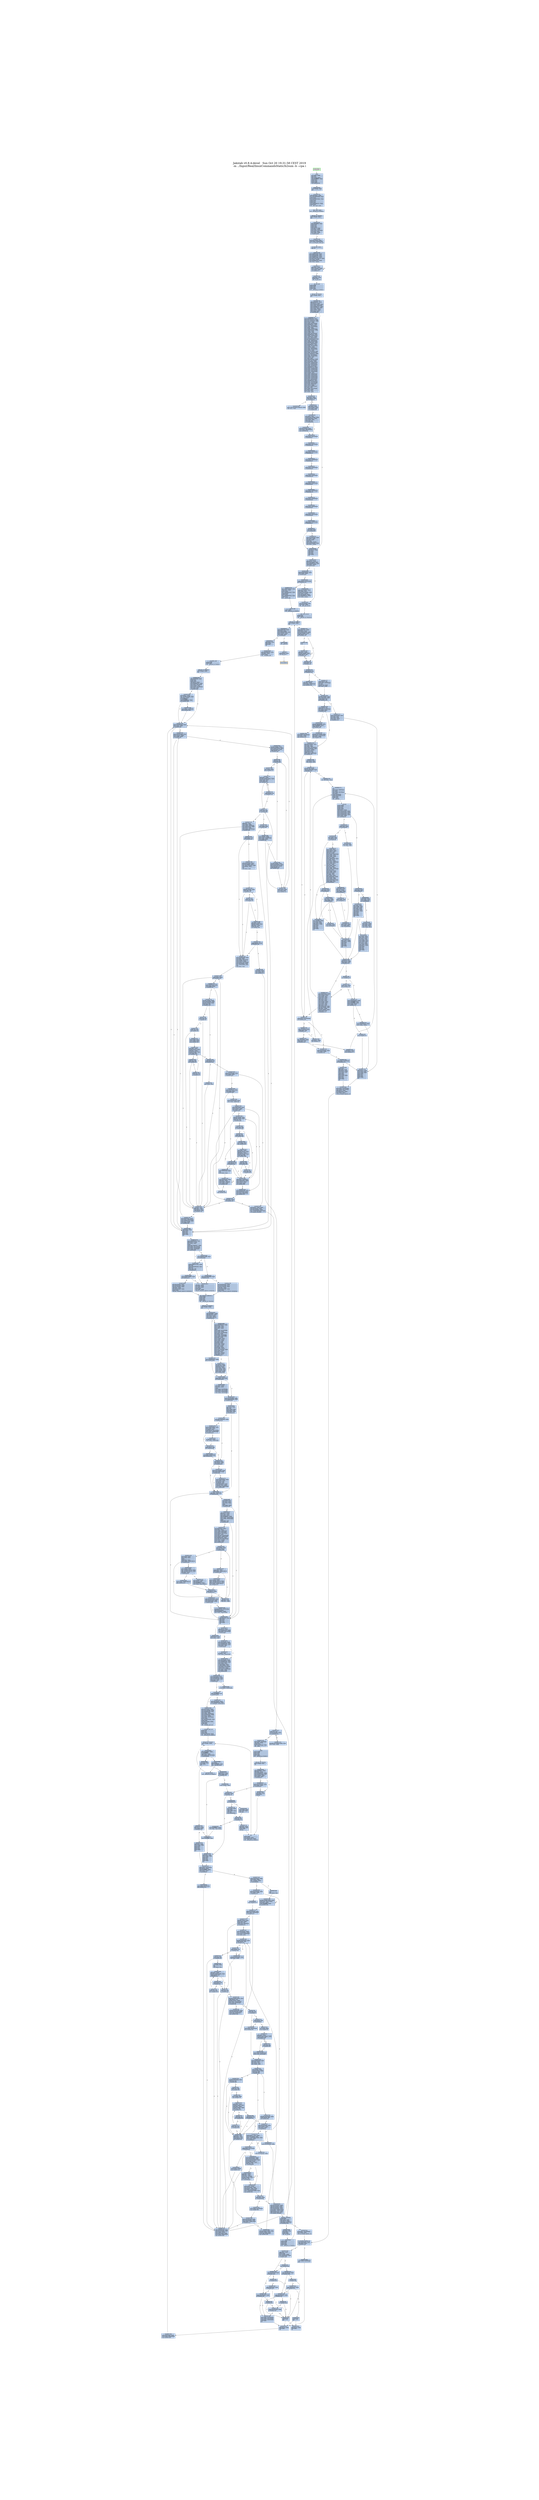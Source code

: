 digraph G {
node[shape=rectangle,style=filled,fillcolor=lightsteelblue,color=lightsteelblue]
bgcolor="transparent"
graph [label="Jakstab v0.8.4-devel   Sun Oct 20 19:31:58 CEST 2019\n-m ../Input/Real/linuxCommandsStatic/b2sum -b --cpa i", labelloc=t, fontsize=35, pad=30]
"0x08048730_0"[label="start\nxorl %ebp, %ebp\lpopl %esi\lmovl %esp, %ecx\landl $0xfffffff0, %esp\lpushl %eax\lpushl %esp\lpushl %edx\lcall 0x08048763\l"];
"0x08048740_0"[label="0x08048740\naddl $0xaa8c0, %ebx\lleal -623184(%ebx), %eax\lpushl %eax\lleal -623344(%ebx), %eax\lpushl %eax\lpushl %ecx\lpushl %esi\lmovl $0x804a121, %eax\lpushl %eax\lcall __libc_start_main\l"];
"0x08048763_0"[label="0x08048763\nmovl (%esp), %ebx\lret\l"];
"0x08048770_0"[label="_dl_relocate_static_...\nrepz ret\l"];
"0x08048780_0"[label="__x86.get_pc_thunk.b...\nmovl (%esp), %ebx\lret\l"];
"0x0804ae67_0"[label="__x86.get_pc_thunk.a...\nmovl (%esp), %eax\lret\l"];
"0x0804ae6b_0"[label="__x86.get_pc_thunk.c...\nmovl (%esp), %ecx\lret\l"];
"0x08058587_0"[label="__x86.get_pc_thunk.d...\nmovl (%esp), %edx\lret\l"];
"0x0805a040_0"[label="get_common_indeces.c...\npushl %ebp\lpushl %edi\lpushl %esi\lpushl %ebx\lcall __x86.get_pc_thunk.bp\l"];
"0x0805a049_0"[label="0x0805a049\naddl $0x98fb7, %ebp\lsubl $0x108, %esp\ltestl %eax, %eax\lmovl %ecx, (%esp)\lje 0x0805a228\l"];
"0x0805a060_0"[label="0x0805a060\nmovl $0x80f4c40, %ebp\lmovl %eax, %esi\lmovl %edx, %edi\lmovl $0x1, %eax\lcpuid \lmovl %edx, 0x14(%ebp)\lmovl %eax, %edx\lmovl %ecx, 0x10(%ebp)\lshrl $0x8, %edx\lmovl %ebx, 0xc(%ebp)\lmovl %eax, 0x8(%ebp)\landl $0xf, %edx\lmovl (%esp), %ecx\lmovl %edx, (%esi)\lmovl %eax, %edx\lshrl $0x4, %edx\landl $0xf, %edx\lmovl %edx, (%edi)\lmovl %eax, %edx\lshrl $0xc, %edx\landl $0xf0, %edx\lmovl %edx, (%ecx)\lmovl 0x11c(%esp), %edx\lmovl %eax, %ecx\landl $0xf, %ecx\lmovl %ecx, (%edx)\lcmpl $0xf, (%esi)\lje 0x0805a211\l"];
"0x0805a0b8_0"[label="0x0805a0b8\ncmpl $0x6, 0x4(%ebp)\ljle 0x0805a0d3\l"];
"0x0805a0be_0"[label="0x0805a0be\nmovl $0x7, %eax\lxorl %ecx, %ecx\lcpuid \lmovl %eax, 0x18(%ebp)\lmovl %ebx, 0x1c(%ebp)\lmovl %ecx, 0x20(%ebp)\lmovl %edx, 0x24(%ebp)\l"];
"0x0805a0d3_0"[label="0x0805a0d3\nmovl 0x10(%ebp), %ebx\ltestl $0x8000000, %ebx\lje 0x0805a206\l"];
"0x0805a0e2_0"[label="0x0805a0e2\nxorl %ecx, %ecx\llgdt %ax\lmovl %eax, %edx\landl $0x6, %edx\lcmpl $0x6, %edx\lje 0x0805a233\l"];
"0x0805a0f5_0"[label="0x0805a0f5\ncmpl $0xc, 0x4(%ebp)\ljle 0x0805a206\l"];
"0x0805a0ff_0"[label="0x0805a0ff\nmovl $0xd, %esi\lxorl %ecx, %ecx\lmovl %esi, %eax\lcpuid \ltestl %ebx, %ebx\lje 0x0805a206\l"];
"0x0805a112_0"[label="0x0805a112\naddl $0x7f, %ebx\lmovl %esi, %eax\lmovl $0x1, %ecx\landl $0xffffffc0, %ebx\lmovl %ebx, 0x40(%ebp)\lmovl %ebx, 0x44(%ebp)\lcpuid \ltestb $0x2, %al\lje 0x0805a206\l"];
"0x0805a12f_0"[label="0x0805a12f\nleal 0x8(%esp), %ecx\lmovl $0x3, %eax\lmovl %ebp, 0x4(%esp)\lmovl $0x0, 0x8(%esp)\lmovl $0xa0, 0xc(%esp)\lmovl $0x2, %esi\lmovl $0x240, 0x10(%esp)\lmovl $0xa0, 0x88(%esp)\lleal 0x88(%esp), %edi\lmovl $0x100, 0x8c(%esp)\lmovl %ecx, (%esp)\lmovl %eax, %ebp\ljmp 0x0805a1bc\l"];
"0x0805a180_0"[label="0x0805a180\nmovl $0xd, %eax\lmovl %esi, %ecx\lcpuid \lcmpl $0x2, %esi\lmovl %eax, (%edi,%esi,4)\lje 0x0805a1b6\l"];
"0x0805a191_0"[label="0x0805a191\nmovl (%esp), %ebx\lmovl -4(%edi,%esi,4), %eax\laddl -4(%ebx,%esi,4), %eax\landl $0x2, %ecx\lje 0x0805a29e\l"];
"0x0805a1a5_0"[label="0x0805a1a5\nmovl (%esp), %ecx\laddl $0x3f, %eax\landl $0xffffffc0, %eax\lmovl %eax, (%ecx,%esi,4)\l"];
"0x0805a1b1_0"[label="0x0805a1b1\ncmpl $0x20, %ebp\lje 0x0805a1e2\l"];
"0x0805a1b6_0"[label="0x0805a1b6\naddl $0x1, %esi\laddl $0x1, %ebp\l"];
"0x0805a1bc_0"[label="0x0805a1bc\nmovl $0xee, %eax\lbtl %esi, %eax\ljb 0x0805a180\l"];
"0x0805a1c6_0"[label="0x0805a1c6\ncmpl $0x2, %esi\lmovl $0x0, (%edi,%esi,4)\lje 0x0805a1b6\l"];
"0x0805a1d2_0"[label="0x0805a1d2\nmovl (%esp), %ebx\lmovl -4(%edi,%esi,4), %eax\laddl -4(%ebx,%esi,4), %eax\lmovl %eax, (%ebx,%esi,4)\ljmp 0x0805a1b1\l"];
"0x0805a1e2_0"[label="0x0805a1e2\nmovl 0x104(%esp), %eax\laddl 0x84(%esp), %eax\lmovl 0x4(%esp), %ebp\lje 0x0805a206\l"];
"0x0805a1f6_0"[label="0x0805a1f6\norl $0x400000, 0x48(%ebp)\laddl $0x7f, %eax\landl $0xffffffc0, %eax\lmovl %eax, 0x40(%ebp)\l"];
"0x0805a206_0"[label="0x0805a206\naddl $0x108, %esp\lpopl %ebx\lpopl %esi\lpopl %edi\lpopl %ebp\lret\l"];
"0x0805a211_0"[label="0x0805a211\nshrl $0x14, %eax\lmovzbl %al, %eax\laddl $0xf, %eax\lmovl %eax, (%esi)\lmovl (%esp), %eax\lmovl (%eax), %eax\laddl %eax, (%edi)\ljmp 0x0805a0b8\l"];
"0x0805a228_0"[label="0x0805a228\nmovl $0x80f4c40, %ebp\ljmp 0x0805a0b8\l"];
"0x0805a233_0"[label="0x0805a233\ntestl $0x10000000, %ebx\lje 0x0805a25a\l"];
"0x0805a23b_0"[label="0x0805a23b\nmovl 0x48(%ebp), %edx\lmovl %edx, %ecx\lorl $0x40, %ecx\ltestb $0x20, 0x1c(%ebp)\lmovl %ecx, 0x48(%ebp)\lje 0x0805a255\l"];
"0x0805a24c_0"[label="0x0805a24c\norl $0x440, %edx\lmovl %edx, 0x48(%ebp)\l"];
"0x0805a255_0"[label="0x0805a255\nandb $0x10, %bh\ljne 0x0805a295\l"];
"0x0805a25a_0"[label="0x0805a25a\nandl $0xe0, %eax\lcmpl $0xe0, %eax\ljne 0x0805a0f5\l"];
"0x0805a26a_0"[label="0x0805a26a\nmovl 0x1c(%ebp), %edx\ltestl $0x10000, %edx\lje 0x0805a0f5\l"];
"0x0805a279_0"[label="0x0805a279\nmovl 0x48(%ebp), %eax\lmovl %eax, %ecx\lorb $0x10, %ah\lorb $0x30, %ch\landl $0x20000, %edx\lcmovnel %ecx, %eax\lmovl %eax, 0x48(%ebp)\ljmp 0x0805a0f5\l"];
"0x0805a295_0"[label="0x0805a295\norl $0x80, 0x48(%ebp)\ljmp 0x0805a25a\l"];
"0x0805a29e_0"[label="0x0805a29e\nmovl %eax, (%ebx,%esi,4)\ljmp 0x0805a1b1\l"];
"0x0805a2b0_0"[label="__libc_start_main\ncall __x86.get_pc_thunk.ax\l"];
"0x0805a2b5_0"[label="0x0805a2b5\naddl $0x98d4b, %eax\lpushl %edi\lpushl %esi\lpushl %ebx\lsubl $0x70, %esp\lmovl $0x0, %edx\lmovl %eax, 0xc(%esp)\lxorl %eax, %eax\ltestl %edx, %edx\lje 0x0805a2d9\l"];
"0x0805a2d9_0"[label="0x0805a2d9\nmovl 0xc(%esp), %edi\lmovl %eax, 0xe30(%edi)\lcall _dl_relocate_static_pie\l"];
"0x0805a2e8_0"[label="0x0805a2e8\nmovl 0x88(%esp), %eax\lmovl 0x84(%esp), %esi\lmovl $0x80f4c04, %edx\lmovl 0x98(%esp), %ecx\lleal 0x4(%eax,%esi,4), %eax\lmovl %eax, (%edx)\lmovl $0x80f2ec8, %edx\lmovl %ecx, (%edx)\l"];
"0x0805a311_0"[label="0x0805a311\naddl $0x4, %eax\lmovl -4(%eax), %edx\ltestl %edx, %edx\ljne 0x0805a311\l"];
"0x0805a31b_0"[label="0x0805a31b\nsubl $0xc, %esp\lpushl %eax\lcall _dl_aux_init\l"];
"0x0805a324_0"[label="0x0805a324\naddl $0x10, %esp\lmovl 0xc(%esp), %esi\lmovl $0x80f5250, %eax\lcmpl $0x0, (%eax)\ljne 0x0805a362\l"];
"0x0805a336_0"[label="0x0805a336\nmovl $0x8048000, %edx\ltestl %edx, %edx\lje 0x0805a362\l"];
"0x0805a340_0"[label="0x0805a340\ncmpw $0x20, 0x2a(%edx)\ljne 0x0805a734\l"];
"0x0805a34b_0"[label="0x0805a34b\nmovl 0x1c(%edx), %ecx\laddl %edx, %ecx\lmovzwl 0x2c(%edx), %edx\lmovl %ecx, (%eax)\lmovl 0xc(%esp), %eax\lmovl $0x80f5270, %eax\lmovl %edx, (%eax)\l"];
"0x0805a362_0"[label="0x0805a362\nmovl 0xc(%esp), %esi\lmovl %esi, %ebx\lcall __libc_init_secure\l"];
"0x0805a36d_0"[label="0x0805a36d\nmovl $0x80f4c04, %eax\lsubl $0xc, %esp\lpushl (%eax)\lcall __tunables_init\l"];
"0x0805a37d_0"[label="0x0805a37d\nmovl $0x80f4c40, %esi\laddl $0x10, %esp\lxorl %eax, %eax\lcpuid \lcmpl $0x756e6547, %ebx\lmovl $0x0, 0x1c(%esp)\lmovl $0x0, 0x20(%esp)\lmovl %eax, 0x4(%esi)\ljne 0x0805a66f\l"];
"0x0805a3a9_0"[label="0x0805a3a9\ncmpl $0x6c65746e, %ecx\ljne 0x0805a66f\l"];
"0x0805a3b5_0"[label="0x0805a3b5\ncmpl $0x49656e69, %edx\lje 0x0805a7fb\l"];
"0x0805a3c1_0"[label="0x0805a3c1\nsubl $0xc, %esp\lxorl %eax, %eax\lxorl %ecx, %ecx\lpushl $0x0\lxorl %edx, %edx\lcall get_common_indeces.constprop.1\l"];
"0x0805a3d1_0"[label="0x0805a3d1\naddl $0x10, %esp\lmovl $0x3, %eax\l"];
"0x0805a3d9_0"[label="0x0805a3d9\nmovl 0xc(%esp), %ecx\lmovl $0x80f4c40, %edx\lmovl 0x14(%edx), %ecx\ltestb $0x1, %ch\lje 0x0805a3f2\l"];
"0x0805a3eb_0"[label="0x0805a3eb\norl $0x4000, 0x48(%edx)\l"];
"0x0805a3f2_0"[label="0x0805a3f2\nandb $0xffffff80, %ch\lje 0x0805a408\l"];
"0x0805a3f7_0"[label="0x0805a3f7\nmovl 0xc(%esp), %ecx\lmovl $0x80f4c40, %edx\lorl $0x8000, 0x48(%edx)\l"];
"0x0805a408_0"[label="0x0805a408\nmovl 0xc(%esp), %edi\lmovl 0x1c(%esp), %edx\lmovl $0x80f4c40, %esi\lmovl %edi, %ebx\lmovl %edx, 0x38(%esi)\lmovl 0x20(%esp), %edx\lmovl %eax, (%esi)\lmovl %edx, 0x3c(%esi)\lpushl %eax\lleal -434400(%edi), %eax\lpushl %eax\lleal 0x3c(%esp), %eax\lpushl %eax\lpushl $0x0\lcall __tunable_get_val\l"];
"0x0805a66f_0"[label="0x0805a66f\ncmpl $0x68747541, %ebx\lsete %bl\lcmpl $0x444d4163, %ecx\lsete %al\ltestb %al, %bl\lje 0x0805a3c1\l"];
"0x0805a689_0"[label="0x0805a689\ncmpl $0x69746e65, %edx\ljne 0x0805a3c1\l"];
"0x0805a695_0"[label="0x0805a695\nleal 0x2c(%esp), %ecx\lleal 0x20(%esp), %edx\lleal 0x1c(%esp), %eax\lsubl $0xc, %esp\lleal 0x3c(%esp), %ebx\lpushl %ebx\lcall get_common_indeces.constprop.1\l"];
"0x0805a734_0"[label="0x0805a734\nleal -194872(%esi), %eax\lmovl %esi, %ebx\lpushl %eax\lleal -195056(%esi), %eax\lpushl $0xb4\lpushl %eax\lleal -195000(%esi), %eax\lpushl %eax\lcall __assert_fail\l"];
"0x0805a7fb_0"[label="0x0805a7fb\nleal 0x20(%esp), %edx\lleal 0x24(%esp), %ecx\lleal 0x1c(%esp), %eax\lsubl $0xc, %esp\lleal 0x34(%esp), %ebx\lpushl %ebx\lcall get_common_indeces.constprop.1\l"];
"0x0805a814_0"[label="0x0805a814\naddl $0x10, %esp\lmovl 0x48(%esi), %edx\lcmpl $0x6, 0x1c(%esp)\lje 0x0805a867\l"];
"0x0805a821_0"[label="0x0805a821\nmovl 0xc(%esp), %eax\lmovl $0x80f4c40, %edx\lmovl 0x48(%edx), %eax\ltestb $0x4, %ah\lje 0x0805a839\l"];
"0x0805a833_0"[label="0x0805a833\norb $0x8, %ah\lmovl %eax, 0x48(%edx)\l"];
"0x0805a839_0"[label="0x0805a839\nmovl 0xc(%esp), %eax\lmovl $0x80f4c40, %edx\lmovl 0x48(%edx), %eax\lmovl %eax, %ecx\lorl $0x20000, %eax\lorl $0x100000, %ecx\ltestb $0x8, 0x1f(%edx)\lcmovel %ecx, %eax\lmovl %eax, 0x48(%edx)\lmovl $0x1, %eax\ljmp 0x0805a3d9\l"];
"0x0805a9b2_0"[label="__x86.get_pc_thunk.b...\nmovl (%esp), %ebp\lret\l"];
"0x0805ad09_0"[label="__x86.get_pc_thunk.s...\nmovl (%esp), %esi\lret\l"];
"0x0805d430_0"[label="__assert_fail\npushl %ebx\lcall __x86.get_pc_thunk.bx\l"];
"0x080612a3_0"[label="__x86.get_pc_thunk.d...\nmovl (%esp), %edi\lret\l"];
"0x080856a0_0"[label="__sbrk\npushl %ebp\lpushl %edi\lpushl %esi\lpushl %ebx\lcall __x86.get_pc_thunk.si\l"];
"0x080856a9_0"[label="0x080856a9\naddl $0x6d957, %esi\lsubl $0xc, %esp\lmovl $0x80f4cec, %ebp\lmovl 0x20(%esp), %edi\lmovl (%ebp), %ebx\ltestl %ebx, %ebx\lje 0x080856cd\l"];
"0x080856c3_0"[label="0x080856c3\nmovl 0xe30(%esi), %eax\ltestl %eax, %eax\lje 0x080856e1\l"];
"0x080856cd_0"[label="0x080856cd\nsubl $0xc, %esp\lpushl $0x0\lcall brk\l"];
"0x080856d7_0"[label="0x080856d7\naddl $0x10, %esp\ltestl %eax, %eax\ljs 0x08085700\l"];
"0x080856de_0"[label="0x080856de\nmovl (%ebp), %ebx\l"];
"0x080856e1_0"[label="0x080856e1\ncmpl $0x0, %edi\lje 0x08085705\l"];
"0x080856e6_0"[label="0x080856e6\njle 0x08085730\l"];
"0x080856e8_0"[label="0x080856e8\nmovl %ebx, %eax\laddl %edi, %eax\lsetb %al\l"];
"0x080856ef_0"[label="0x080856ef\ntestb %al, %al\lje 0x08085710\l"];
"0x080856f3_0"[label="0x080856f3\nmovl $0xffffffe0, %eax\lmovl $0xc, %gs:(%eax)\l"];
"0x08085700_0"[label="0x08085700\nmovl $0xffffffff, %ebx\l"];
"0x08085705_0"[label="0x08085705\naddl $0xc, %esp\lmovl %ebx, %eax\lpopl %ebx\lpopl %esi\lpopl %edi\lpopl %ebp\lret\l"];
"0x08085710_0"[label="0x08085710\nsubl $0xc, %esp\laddl %ebx, %edi\lpushl %edi\lcall brk\l"];
"0x0808571b_0"[label="0x0808571b\naddl $0x10, %esp\ltestl %eax, %eax\ljs 0x08085700\l"];
"0x08085722_0"[label="0x08085722\naddl $0xc, %esp\lmovl %ebx, %eax\lpopl %ebx\lpopl %esi\lpopl %edi\lpopl %ebp\lret\l"];
"0x08085730_0"[label="0x08085730\nmovl %edi, %eax\lnegl %eax\lcmpl %ebx, %eax\lseta %al\ljmp 0x080856ef\l"];
"0x08087ab0_0"[label="do_tunable_update_va...\nmovl 0x4(%eax), %ecx\lcmpl $0x3, %ecx\lje 0x08087b00\l"];
"0x08087ab8_0"[label="0x08087ab8\ncmpl $0x1, %ecx\lpushl %ebx\lmovl (%edx), %ebx\lmovl 0x4(%edx), %edx\lje 0x08087ad8\l"];
"0x08087ac3_0"[label="0x08087ac3\njae 0x08087ad8\l"];
"0x08087ac5_0"[label="0x08087ac5\ncmpl 0xc(%eax), %edx\ljle 0x08087b08\l"];
"0x08087aca_0"[label="0x08087aca\ncmpl 0x14(%eax), %edx\ljl 0x08087af0\l"];
"0x08087acf_0"[label="0x08087acf\njle 0x08087aeb\l"];
"0x08087ad1_0"[label="0x08087ad1\npopl %ebx\lret\l"];
"0x08087ad8_0"[label="0x08087ad8\ncmpl 0xc(%eax), %edx\lja 0x08087ae4\l"];
"0x08087add_0"[label="0x08087add\njb 0x08087ad1\l"];
"0x08087adf_0"[label="0x08087adf\ncmpl 0x8(%eax), %ebx\ljb 0x08087ad1\l"];
"0x08087ae4_0"[label="0x08087ae4\ncmpl 0x14(%eax), %edx\ljb 0x08087af0\l"];
"0x08087ae9_0"[label="0x08087ae9\nja 0x08087ad1\l"];
"0x08087aeb_0"[label="0x08087aeb\ncmpl 0x10(%eax), %ebx\lja 0x08087ad1\l"];
"0x08087af0_0"[label="0x08087af0\nmovl %ebx, 0x18(%eax)\lmovl %edx, 0x1c(%eax)\lmovb $0x1, 0x20(%eax)\lpopl %ebx\lret\l"];
"0x08087b00_0"[label="0x08087b00\nmovl %edx, 0x18(%eax)\lret\l"];
"0x08087b08_0"[label="0x08087b08\njl 0x08087ad1\l"];
"0x08087b0a_0"[label="0x08087b0a\ncmpl 0x8(%eax), %ebx\ljae 0x08087aca\l"];
"0x08087b0f_0"[label="0x08087b0f\npopl %ebx\lret\l"];
"0x08087b20_0"[label="tunable_initialize\npushl %ebx\lmovl %eax, %ebx\lsubl $0x18, %esp\lcmpl $0x3, 0x4(%eax)\ljne 0x08087b40\l"];
"0x08087b2c_0"[label="0x08087b2c\nmovb $0x1, 0x20(%eax)\lmovl %ebx, %eax\lcall do_tunable_update_val\l"];
"0x08087b37_0"[label="0x08087b37\naddl $0x18, %esp\lpopl %ebx\lret\l"];
"0x08087b40_0"[label="0x08087b40\nsubl $0x8, %esp\lpushl $0x0\lpushl %edx\lcall _dl_strtoul\l"];
"0x08087b4b_0"[label="0x08087b4b\nmovl %eax, 0x18(%esp)\lmovl %edx, 0x1c(%esp)\laddl $0x10, %esp\lleal 0x8(%esp), %edx\lmovl %ebx, %eax\lcall do_tunable_update_val\l"];
"0x08087b61_0"[label="0x08087b61\naddl $0x18, %esp\lpopl %ebx\lret\l"];
"0x08087b90_0"[label="__tunables_init\npushl %ebp\lpushl %edi\lcall __x86.get_pc_thunk.di\l"];
"0x08087b97_0"[label="0x08087b97\naddl $0x6b469, %edi\lpushl %esi\lpushl %ebx\lsubl $0x3c, %esp\lmovl $0x80f2ecc, %eax\lmovl %edi, 0xc(%esp)\lmovl (%eax), %esi\lmovl %eax, 0x18(%esp)\ltestl %esi, %esi\lje 0x08087bd0\l"];
"0x08087bb6_0"[label="0x08087bb6\nmovl $0x21, %eax\lleal -181961(%edi), %ebx\lxorl %ecx, %ecx\lint $0xffffff80\lcmpl $0xfffff000, %eax\ljbe 0x08087edb\l"];
"0x08087bd0_0"[label="0x08087bd0\nmovl 0x50(%esp), %eax\ltestl %eax, %eax\lje 0x08087d0f\l"];
"0x08087bdc_0"[label="0x08087bdc\nmovl 0x50(%esp), %eax\lmovl (%eax), %ebp\ltestl %ebp, %ebp\lje 0x08087d0f\l"];
"0x08087bea_0"[label="0x08087bea\nmovzbl (%ebp), %ecx\lmovl 0x50(%esp), %eax\lleal 0x4(%eax), %ebx\lcmpb $0x3d, %cl\lje 0x08087d82\l"];
"0x08087bfe_0"[label="0x08087bfe\ntestb %cl, %cl\lje 0x08087d82\l"];
"0x08087c06_0"[label="0x08087c06\nxorl %eax, %eax\ljmp 0x08087c15\l"];
"0x08087c10_0"[label="0x08087c10\ncmpb $0x3d, %dl\lje 0x08087c23\l"];
"0x08087c15_0"[label="0x08087c15\naddl $0x1, %eax\lmovzbl (%ebp,%eax), %edx\lmovl %eax, %esi\ltestb %dl, %dl\ljne 0x08087c10\l"];
"0x08087c23_0"[label="0x08087c23\ntestb %dl, %dl\lje 0x08087d60\l"];
"0x08087c2b_0"[label="0x08087c2b\naddl $0x1, %esi\ltestl %ebx, %ebx\lmovl %ebx, 0x8(%esp)\lleal (%ebp,%esi), %eax\lmovl %ecx, %edi\lmovl %eax, 0x14(%esp)\lje 0x08087d0f\l"];
"0x08087c44_0"[label="0x08087c44\ncmpb $0x47, %cl\ljne 0x08087c81\l"];
"0x08087c49_0"[label="0x08087c49\nmovl 0xc(%esp), %ecx\lleal 0x1(%ebp), %eax\lleal -181975(%ecx), %ebx\lmovl $0x4c, %ecx\lnop \lleal (%esi), %esi\l"];
"0x08087c60_0"[label="0x08087c60\nmovzbl (%eax), %edx\ltestb %dl, %dl\lje 0x08087c81\l"];
"0x08087c67_0"[label="0x08087c67\ncmpb %cl, %dl\ljne 0x08087c81\l"];
"0x08087c6b_0"[label="0x08087c6b\naddl $0x1, %ebx\lmovzbl (%ebx), %ecx\laddl $0x1, %eax\ltestb %cl, %cl\ljne 0x08087c60\l"];
"0x08087c78_0"[label="0x08087c78\ncmpb $0x3d, (%eax)\lje 0x08087e0f\l"];
"0x08087c81_0"[label="0x08087c81\nmovl 0x18(%esp), %eax\lxorl %edi, %edi\lmovl %ebp, 0x4(%esp)\lmovl (%eax), %eax\lmovl %eax, 0x10(%esp)\lmovl 0xc(%esp), %eax\lleal -1344(%eax), %esi\lnop \lleal (%esi), %esi\l"];
"0x08087ca0_0"[label="0x08087ca0\ncmpb $0x0, (%esi)\ljne 0x08087cf0\l"];
"0x08087ca5_0"[label="0x08087ca5\nmovl 0x8(%esi), %ebp\ltestl %ebp, %ebp\lje 0x08087cf0\l"];
"0x08087cac_0"[label="0x08087cac\nmovzbl (%ebp), %edx\lmovl 0x4(%esp), %ebx\lmovzbl (%ebx), %eax\ltestb %dl, %dl\lje 0x08087ce8\l"];
"0x08087cbb_0"[label="0x08087cbb\ntestb %al, %al\lje 0x08087cf0\l"];
"0x08087cbf_0"[label="0x08087cbf\ncmpb %al, %dl\ljne 0x08087cf0\l"];
"0x08087cc3_0"[label="0x08087cc3\nmovl %ebp, %ecx\lmovl %ebx, %edx\ljmp 0x08087cd8\l"];
"0x08087cd0_0"[label="0x08087cd0\ncmpb %al, %bl\ljne 0x08087cf0\l"];
"0x08087cd4_0"[label="0x08087cd4\ntestb %al, %al\lje 0x08087cf0\l"];
"0x08087cd8_0"[label="0x08087cd8\naddl $0x1, %ecx\lmovzbl (%ecx), %ebx\laddl $0x1, %edx\lmovzbl (%edx), %eax\ltestb %bl, %bl\ljne 0x08087cd0\l"];
"0x08087ce8_0"[label="0x08087ce8\ncmpb $0x3d, %al\lje 0x08087d20\l"];
"0x08087cec_0"[label="0x08087cec\nleal (%esi), %esi\l"];
"0x08087cf0_0"[label="0x08087cf0\naddl $0x1, %edi\laddl $0x2c, %esi\lcmpl $0x16, %edi\ljne 0x08087ca0\l"];
"0x08087cfb_0"[label="0x08087cfb\nmovl 0x8(%esp), %eax\lmovl %eax, 0x50(%esp)\lmovl 0x50(%esp), %eax\ltestl %eax, %eax\ljne 0x08087bdc\l"];
"0x08087d0f_0"[label="0x08087d0f\naddl $0x3c, %esp\lpopl %ebx\lpopl %esi\lpopl %edi\lpopl %ebp\lret\l"];
"0x08087d20_0"[label="0x08087d20\nmovl 0x10(%esp), %edx\ltestl %edx, %edx\lje 0x08087d34\l"];
"0x08087d28_0"[label="0x08087d28\nmovl 0x4(%esi), %eax\ltestl %eax, %eax\lje 0x08087d8b\l"];
"0x08087d2f_0"[label="0x08087d2f\ncmpl $0x2, %eax\ljne 0x08087cf0\l"];
"0x08087d34_0"[label="0x08087d34\nimull $0x2c, %edi, %eax\lmovl 0xc(%esp), %edi\lmovl 0x14(%esp), %edx\lleal -1376(%edi,%eax), %eax\lcall tunable_initialize\l"];
"0x08087d4b_0"[label="0x08087d4b\nmovl 0x8(%esp), %eax\lmovl %eax, 0x50(%esp)\ljmp 0x08087bd0\l"];
"0x08087d60_0"[label="0x08087d60\ntestl %ebx, %ebx\lje 0x08087d0f\l"];
"0x08087d64_0"[label="0x08087d64\nmovl (%ebx), %ebp\lmovl %ebx, 0x50(%esp)\ltestl %ebp, %ebp\lje 0x08087d0f\l"];
"0x08087d6e_0"[label="0x08087d6e\nmovzbl (%ebp), %ecx\lmovl 0x50(%esp), %eax\lleal 0x4(%eax), %ebx\lcmpb $0x3d, %cl\ljne 0x08087bfe\l"];
"0x08087d82_0"[label="0x08087d82\nmovl %ecx, %edx\lxorl %esi, %esi\ljmp 0x08087c23\l"];
"0x08087d8b_0"[label="0x08087d8b\nmovl 0x50(%esp), %eax\lmovl %eax, 0x8(%esp)\l"];
"0x08087d93_0"[label="0x08087d93\nmovl 0x8(%esp), %eax\lmovl (%eax), %eax\ltestl %eax, %eax\lje 0x08087de4\l"];
"0x08087d9d_0"[label="0x08087d9d\nmovzbl (%ebp), %ecx\lmovzbl (%eax), %edx\ltestb %cl, %cl\lje 0x08087dd0\l"];
"0x08087da8_0"[label="0x08087da8\ntestb %dl, %dl\lje 0x08087dd5\l"];
"0x08087dac_0"[label="0x08087dac\ncmpb %dl, %cl\ljne 0x08087dd5\l"];
"0x08087db0_0"[label="0x08087db0\nmovl %ebp, %ecx\ljmp 0x08087dc0\l"];
"0x08087db8_0"[label="0x08087db8\ncmpb %dl, %bl\ljne 0x08087dd5\l"];
"0x08087dbc_0"[label="0x08087dbc\ntestb %dl, %dl\lje 0x08087dd5\l"];
"0x08087dc0_0"[label="0x08087dc0\naddl $0x1, %ecx\lmovzbl (%ecx), %ebx\laddl $0x1, %eax\lmovzbl (%eax), %edx\ltestb %bl, %bl\ljne 0x08087db8\l"];
"0x08087dd0_0"[label="0x08087dd0\ncmpb $0x3d, %dl\lje 0x08087df4\l"];
"0x08087dd5_0"[label="0x08087dd5\naddl $0x4, 0x8(%esp)\lmovl 0x8(%esp), %eax\lmovl (%eax), %eax\ltestl %eax, %eax\ljne 0x08087d9d\l"];
"0x08087de4_0"[label="0x08087de4\nmovl 0x50(%esp), %ecx\lmovl 0x4(%esi), %eax\lmovl %ecx, 0x8(%esp)\ljmp 0x08087d2f\l"];
"0x08087df4_0"[label="0x08087df4\nmovl 0x8(%esp), %eax\lnop \lleal (%esi), %esi\l"];
"0x08087e00_0"[label="0x08087e00\nmovl 0x4(%eax), %edx\laddl $0x4, %eax\lmovl %edx, -4(%eax)\ltestl %edx, %edx\ljne 0x08087e00\l"];
"0x08087e0d_0"[label="0x08087e0d\njmp 0x08087d93\l"];
"0x08087e0f_0"[label="0x08087e0f\nxorl %edx, %edx\lmovl %edi, %ecx\ljmp 0x08087e1f\l"];
"0x08087e18_0"[label="0x08087e18\nmovzbl 0x1(%ebp,%edx), %ecx\lmovl %eax, %edx\l"];
"0x08087e1f_0"[label="0x08087e1f\ntestb %cl, %cl\lleal 0x1(%edx), %eax\ljne 0x08087e18\l"];
"0x08087e26_0"[label="0x08087e26\nmovl %edx, 0x4(%esp)\lsubl $0xc, %esp\lpushl %eax\lmovl 0x1c(%esp), %ebx\lcall __sbrk\l"];
"0x08087e37_0"[label="0x08087e37\nmovl %eax, 0x34(%esp)\laddl $0x10, %esp\lcmpl $0xffffffff, %eax\lmovl %eax, %ecx\lje 0x080880a0\l"];
"0x08087e49_0"[label="0x08087e49\nmovl 0x4(%esp), %edx\ltestl %edx, %edx\lleal -1(%edx), %eax\lje 0x08088086\l"];
"0x08087e58_0"[label="0x08087e58\nnop \lleal (%esi), %esi\l"];
"0x08087e60_0"[label="0x08087e60\nmovzbl (%ebp,%eax), %edx\lmovb %dl, (%ecx,%eax)\lsubl $0x1, %eax\lcmpl $0xffffffff, %eax\ljne 0x08087e60\l"];
"0x08087e70_0"[label="0x08087e70\naddl 0x24(%esp), %esi\lmovl %esi, 0x2c(%esp)\lje 0x08087ec4\l"];
"0x08087e7a_0"[label="0x08087e7a\nmovzbl (%esi), %eax\lmovl %esi, %ebp\ltestb %al, %al\lmovb %al, 0x4(%esp)\lje 0x08087ec4\l"];
"0x08087e87_0"[label="0x08087e87\nmovl 0xc(%esp), %eax\lleal -1376(%eax), %eax\lmovl %eax, 0x28(%esp)\lleal (%esi), %esi\l"];
"0x08087e98_0"[label="0x08087e98\nmovzbl 0x4(%esp), %eax\lcmpb $0x3d, %al\lje 0x08087eea\l"];
"0x08087ea1_0"[label="0x08087ea1\ncmpb $0x3a, %al\lje 0x08087eea\l"];
"0x08087ea5_0"[label="0x08087ea5\ntestb %al, %al\lje 0x08087ec4\l"];
"0x08087ea9_0"[label="0x08087ea9\nxorl %edx, %edx\lnop \lleal (%esi), %esi\l"];
"0x08087eb0_0"[label="0x08087eb0\naddl $0x1, %edx\lmovzbl (%ebp,%edx), %eax\lcmpb $0x3d, %al\lje 0x08087ef1\l"];
"0x08087ebc_0"[label="0x08087ebc\ncmpb $0x3a, %al\lje 0x08087ef1\l"];
"0x08087ec0_0"[label="0x08087ec0\ntestb %al, %al\ljne 0x08087eb0\l"];
"0x08087ec4_0"[label="0x08087ec4\nmovl 0x50(%esp), %eax\lmovl 0x24(%esp), %edi\lmovl %edi, (%eax)\lmovl 0x8(%esp), %eax\lmovl %eax, 0x50(%esp)\ljmp 0x08087bd0\l"];
"0x08087edb_0"[label="0x08087edb\nmovl $0x2, -416(%edi)\ljmp 0x08087bd0\l"];
"0x08087eea_0"[label="0x08087eea\nmovzbl 0x4(%esp), %eax\lxorl %edx, %edx\l"];
"0x08087ef1_0"[label="0x08087ef1\ntestb %al, %al\lje 0x08087ec4\l"];
"0x08087ef5_0"[label="0x08087ef5\nleal 0x1(%ebp,%edx), %ecx\lcmpb $0x3a, %al\lmovzbl (%ecx), %ebx\lmovl %ecx, 0x10(%esp)\lmovb %bl, 0x1f(%esp)\lje 0x08087ff0\l"];
"0x08087f0c_0"[label="0x08087f0c\ntestb %bl, %bl\lje 0x0808802f\l"];
"0x08087f14_0"[label="0x08087f14\ncmpb $0x3a, %bl\lje 0x0808802f\l"];
"0x08087f1d_0"[label="0x08087f1d\nxorl %eax, %eax\ljmp 0x08087f2c\l"];
"0x08087f28_0"[label="0x08087f28\ntestb %dl, %dl\lje 0x08087f38\l"];
"0x08087f2c_0"[label="0x08087f2c\naddl $0x1, %eax\lmovzbl (%ecx,%eax), %edx\lcmpb $0x3a, %dl\ljne 0x08087f28\l"];
"0x08087f38_0"[label="0x08087f38\nmovl %eax, 0x20(%esp)\lmovb %dl, 0x1f(%esp)\l"];
"0x08087f40_0"[label="0x08087f40\nmovl 0x28(%esp), %edi\lxorl %esi, %esi\lleal (%esi), %esi\lleal (%edi), %edi\l"];
"0x08087f50_0"[label="0x08087f50\nmovl (%edi), %eax\lmovzbl (%eax), %edx\ltestb %dl, %dl\lje 0x08087fbb\l"];
"0x08087f59_0"[label="0x08087f59\nmovzbl 0x4(%esp), %ecx\ltestb %cl, %cl\lje 0x08087f8d\l"];
"0x08087f62_0"[label="0x08087f62\ncmpb %cl, %dl\ljne 0x08087f8d\l"];
"0x08087f66_0"[label="0x08087f66\nmovl %ebp, %edx\ljmp 0x08087f78\l"];
"0x08087f70_0"[label="0x08087f70\ncmpb %bl, %cl\ljne 0x08087f8d\l"];
"0x08087f74_0"[label="0x08087f74\ntestb %bl, %bl\lje 0x08087f8d\l"];
"0x08087f78_0"[label="0x08087f78\naddl $0x1, %eax\lmovzbl (%eax), %ecx\laddl $0x1, %edx\lmovzbl (%edx), %ebx\ltestb %cl, %cl\ljne 0x08087f70\l"];
"0x08087f88_0"[label="0x08087f88\ncmpb $0x3d, %bl\lje 0x08087fc5\l"];
"0x08087f8d_0"[label="0x08087f8d\naddl $0x1, %esi\laddl $0x2c, %edi\lcmpl $0x16, %esi\ljne 0x08087f50\l"];
"0x08087f98_0"[label="0x08087f98\nmovl 0x10(%esp), %eax\lmovl 0x20(%esp), %edi\lcmpb $0x0, (%eax,%edi)\lje 0x08087ec4\l"];
"0x08087faa_0"[label="0x08087faa\nleal 0x1(%eax,%edi), %ebp\lmovzbl (%ebp), %eax\lmovb %al, 0x4(%esp)\ljmp 0x08087e98\l"];
"0x08087fbb_0"[label="0x08087fbb\nmovzbl 0x4(%esp), %ebx\lcmpb $0x3d, %bl\ljne 0x08087f8d\l"];
"0x08087fc5_0"[label="0x08087fc5\nmovl 0x18(%esp), %eax\lmovl (%eax), %ecx\ltestl %ecx, %ecx\lje 0x08088002\l"];
"0x08087fcf_0"[label="0x08087fcf\nimull $0x2c, %esi, %eax\lmovl 0xc(%esp), %edi\lmovl -1340(%edi,%eax), %eax\ltestl %eax, %eax\lje 0x0808803c\l"];
"0x08087fe1_0"[label="0x08087fe1\nmovl 0x10(%esp), %ebp\l"];
"0x08087fe5_0"[label="0x08087fe5\ncmpl $0x2, %eax\lje 0x08088006\l"];
"0x08087fea_0"[label="0x08087fea\nmovl %ebp, 0x10(%esp)\ljmp 0x08087f98\l"];
"0x08087ff0_0"[label="0x08087ff0\nmovzbl 0x1f(%esp), %eax\lmovl 0x10(%esp), %ebp\lmovb %al, 0x4(%esp)\ljmp 0x08087e98\l"];
"0x08088002_0"[label="0x08088002\nmovl 0x10(%esp), %ebp\l"];
"0x08088006_0"[label="0x08088006\nmovl 0x10(%esp), %edx\lsubl 0x2c(%esp), %edx\laddl 0x14(%esp), %edx\lmovl 0x20(%esp), %eax\lmovb $0x0, (%edx,%eax)\limull $0x2c, %esi, %eax\laddl 0x28(%esp), %eax\lcall tunable_initialize\l"];
"0x0808802f_0"[label="0x0808802f\nmovl $0x0, 0x20(%esp)\ljmp 0x08087f40\l"];
"0x0808803c_0"[label="0x0808803c\ncmpb $0x0, 0x1f(%esp)\lje 0x080880ad\l"];
"0x08088043_0"[label="0x08088043\nmovl 0x10(%esp), %eax\lmovl 0x20(%esp), %edi\lleal 0x1(%eax,%edi), %edx\lmovl %ebp, %eax\lmovzbl (%edx), %ecx\ltestb %cl, %cl\lje 0x08088068\l"];
"0x08088058_0"[label="0x08088058\naddl $0x1, %edx\laddl $0x1, %eax\lmovb %cl, -1(%eax)\lmovzbl (%edx), %ecx\ltestb %cl, %cl\ljne 0x08088058\l"];
"0x08088068_0"[label="0x08088068\nmovb $0x0, (%eax)\lmovl 0xc(%esp), %edi\limull $0x2c, %esi, %eax\lmovl $0x0, 0x20(%esp)\lmovl -1340(%edi,%eax), %eax\ljmp 0x08087fe5\l"];
"0x08088086_0"[label="0x08088086\nmovl 0x24(%esp), %ebx\ltestl %ebx, %ebx\lje 0x08087ec4\l"];
"0x08088092_0"[label="0x08088092\njmp 0x08087e70\l"];
"0x080880a0_0"[label="0x080880a0\nmovl $0x0, 0x24(%esp)\ljmp 0x08087ec4\l"];
"0x080880ad_0"[label="0x080880ad\nmovb $0x0, (%ebp)\ljmp 0x08087ec4\l"];
"0x080880c0_0"[label="__tunable_get_val\npushl %edi\lpushl %esi\lpushl %ebx\lmovl 0x10(%esp), %eax\lcall __x86.get_pc_thunk.dx\l"];
"0x08088140_0"[label="_dl_aux_init\npushl %ebp\lpushl %edi\lpushl %esi\lpushl %ebx\lcall __x86.get_pc_thunk.cx\l"];
"0x08088149_0"[label="0x08088149\naddl $0x6aeb7, %ecx\lsubl $0x74, %esp\lmovl 0x88(%esp), %eax\lmovl %eax, 0x4(%esp)\lmovl $0x80f523c, %eax\lmovl 0x4(%esp), %edx\lmovl %edx, (%eax)\lmovl (%edx), %eax\ltestl %eax, %eax\lje 0x080883dd\l"];
"0x08088173_0"[label="0x08088173\nmovl $0x80f5264, %esi\lmovl 0x1c20(%ecx), %edi\lmovl 0x1c24(%ecx), %ebp\lmovl (%esi), %ebx\lmovl %edi, 0x30(%esp)\lmovl $0x80f2ecc, %edi\lmovl %esi, 0x5c(%esp)\lmovl %ebp, 0x34(%esp)\lxorl %ebp, %ebp\lmovl %ebx, 0x48(%esp)\lmovl 0xb40(%ecx), %ebx\lmovl %ebp, %edx\lmovl (%edi), %esi\lmovl %edi, 0x10(%esp)\lmovl $0x80f5240, %edi\lmovl %ebx, 0x40(%esp)\lmovl -320(%ecx), %ebx\lmovl %esi, 0x4c(%esp)\lmovzwl 0xb0c(%ecx), %esi\lmovl %edi, 0x68(%esp)\lmovl %ebx, 0x54(%esp)\lmovl $0x80f5288, %ebx\lmovw %si, 0x44(%esp)\lmovl $0x80f525c, %esi\lmovl %ebx, 0x14(%esp)\lmovl (%ebx), %ebx\lmovl %esi, 0x64(%esp)\lmovl %ebx, 0x50(%esp)\lmovl (%esi), %ebx\lmovl 0x1c2c(%ecx), %esi\lmovl %ebx, 0x18(%esp)\lmovl 0x1c28(%ecx), %ebx\lmovl %esi, 0x2c(%esp)\lmovl %ebx, 0x28(%esp)\lmovl (%edi), %esi\lxorl %edi, %edi\lmovl 0xb18(%ecx), %ebx\lmovb %dl, 0x21(%esp)\lmovl 0x4(%esp), %edx\lmovb $0x0, 0x5b(%esp)\lmovl %esi, 0x38(%esp)\lmovb $0x0, 0x5a(%esp)\lmovl %ebx, 0xc(%esp)\lmovl $0x80f5270, %ebx\lmovb $0x0, 0x59(%esp)\lmovb $0x0, 0x58(%esp)\lmovb $0x0, 0x47(%esp)\lmovb $0x0, 0x46(%esp)\lmovl (%ebx), %esi\lmovl %ebx, 0x6c(%esp)\lmovb $0x0, 0x3f(%esp)\lmovb $0x0, 0x3e(%esp)\lmovb $0x0, 0x3d(%esp)\lmovb $0x0, 0x3c(%esp)\lmovl %esi, 0x24(%esp)\lmovl $0x80f5250, %esi\lmovb $0x0, 0x23(%esp)\lmovb $0x0, 0x22(%esp)\lmovl %edi, 0x8(%esp)\lmovl (%esi), %ebx\lmovl %esi, 0x60(%esp)\lxorl %esi, %esi\lmovl %ebx, 0x1c(%esp)\lxorl %ebx, %ebx\lmovl %esi, %esi\lleal (%edi), %edi\l"];
"0x08088290_0"[label="0x08088290\nsubl $0x3, %eax\lcmpl $0x1e, %eax\lja 0x080882cb\l"];
"0x08088298_0"[label="0x08088298\nmovl -181152(%ecx,%eax,4), %edi\laddl %ecx, %edi\l"];
"0x080882cb_0"[label="0x080882cb\naddl $0x8, %edx\lmovl (%edx), %eax\ltestl %eax, %eax\ljne 0x08088290\l"];
"0x080882d4_0"[label="0x080882d4\nleal (%esi), %esi\lmovzbl 0x21(%esp), %ebp\lmovl 0x8(%esp), %edi\lmovl %ebp, %eax\ltestb %al, %al\ljne 0x080885fe\l"];
"0x080882eb_0"[label="0x080882eb\ncmpb $0x0, 0x22(%esp)\lje 0x080882fc\l"];
"0x080882fc_0"[label="0x080882fc\ncmpb $0x0, 0x23(%esp)\lje 0x0808830d\l"];
"0x0808830d_0"[label="0x0808830d\ncmpb $0x0, 0x3c(%esp)\lje 0x0808831e\l"];
"0x0808831e_0"[label="0x0808831e\ncmpb $0x0, 0x3d(%esp)\lje 0x0808832f\l"];
"0x0808832f_0"[label="0x0808832f\ncmpb $0x0, 0x3e(%esp)\lje 0x08088344\l"];
"0x08088344_0"[label="0x08088344\ncmpb $0x0, 0x3f(%esp)\lje 0x08088359\l"];
"0x08088359_0"[label="0x08088359\ncmpb $0x0, 0x46(%esp)\lje 0x0808836c\l"];
"0x0808836c_0"[label="0x0808836c\ncmpb $0x0, 0x47(%esp)\lje 0x0808837d\l"];
"0x0808837d_0"[label="0x0808837d\ncmpb $0x0, 0x58(%esp)\lje 0x0808838e\l"];
"0x0808838e_0"[label="0x0808838e\ncmpb $0x0, 0x59(%esp)\lje 0x0808839f\l"];
"0x0808839f_0"[label="0x0808839f\ncmpb $0x0, 0x5a(%esp)\lje 0x080883b0\l"];
"0x080883b0_0"[label="0x080883b0\ncmpb $0x0, 0x5b(%esp)\lje 0x080883c1\l"];
"0x080883c1_0"[label="0x080883c1\ncmpl $0xf, %ebx\ljne 0x080883dd\l"];
"0x080883c6_0"[label="0x080883c6\nmovl 0x10(%esp), %edx\lxorl %eax, %eax\lorl %esi, %edi\lsetne %al\lmovl %eax, (%edx)\lmovl 0x14(%esp), %eax\lmovl $0x1, (%eax)\l"];
"0x080883dd_0"[label="0x080883dd\naddl $0x74, %esp\lpopl %ebx\lpopl %esi\lpopl %edi\lpopl %ebp\lret\l"];
"0x080885fe_0"[label="0x080885fe\nmovl 0xc(%esp), %eax\lmovl %eax, 0xb18(%ecx)\ljmp 0x080882eb\l"];
"0x08088e40_0"[label="__libc_init_secure\npushl %esi\lpushl %ebx\lcall __x86.get_pc_thunk.bx\l"];
"0x08088e47_0"[label="0x08088e47\naddl $0x6a1b9, %ebx\lsubl $0x4, %esp\lmovl $0x80f5288, %eax\lmovl (%eax), %eax\ltestl %eax, %eax\lje 0x08088e68\l"];
"0x08088e5c_0"[label="0x08088e5c\naddl $0x4, %esp\lpopl %ebx\lpopl %esi\lret\l"];
"0x08088e68_0"[label="0x08088e68\ncall __geteuid\l"];
"0x08089d30_0"[label="__syscall_error\ncall __x86.get_pc_thunk.dx\l"];
"0x080a8470_0"[label="__geteuid\nmovl $0xc9, %eax\lcall %gs:0x10\l"];
"0x080a8940_0"[label="brk\npushl %ebx\lmovl $0x2d, %eax\lmovl 0x8(%esp), %ebx\lcall __x86.get_pc_thunk.dx\l"];
"0x080a894f_0"[label="0x080a894f\naddl $0x4a6b1, %edx\lint $0xffffff80\lcmpl %eax, %ebx\lmovl %eax, 0x1cec(%edx)\lja 0x080a8968\l"];
"0x080a8961_0"[label="0x080a8961\nxorl %eax, %eax\lpopl %ebx\lret\l"];
"0x080a8968_0"[label="0x080a8968\npopl %ebx\lmovl $0xfffffff4, %eax\ljmp __syscall_error\l"];
"0x080b11c0_0"[label="_dl_strtoul\npushl %ebp\lpushl %edi\lpushl %esi\lpushl %ebx\lcall __x86.get_pc_thunk.bx\l"];
"0x080b11c9_0"[label="0x080b11c9\naddl $0x41e37, %ebx\lsubl $0x2c, %esp\lmovl 0x40(%esp), %ebp\lmovzbl (%ebp), %eax\lcmpb $0x20, %al\ljne 0x080b11eb\l"];
"0x080b11de_0"[label="0x080b11de\nnop \l"];
"0x080b11e0_0"[label="0x080b11e0\naddl $0x1, %ebp\lmovzbl (%ebp), %eax\lcmpb $0x20, %al\lje 0x080b11e0\l"];
"0x080b11eb_0"[label="0x080b11eb\ncmpb $0x9, %al\lje 0x080b11e0\l"];
"0x080b11ef_0"[label="0x080b11ef\ncmpb $0x2d, %al\lje 0x080b1320\l"];
"0x080b11f7_0"[label="0x080b11f7\ncmpb $0x2b, %al\lmovb $0x1, 0x1f(%esp)\lsete %al\lmovzbl %al, %eax\laddl %eax, %ebp\l"];
"0x080b1206_0"[label="0x080b1206\nmovsbl (%ebp), %eax\lleal -48(%eax), %edx\lcmpb $0x9, %dl\ljbe 0x080b1230\l"];
"0x080b1212_0"[label="0x080b1212\nmovl 0x44(%esp), %ecx\lxorl %esi, %esi\lxorl %edi, %edi\ltestl %ecx, %ecx\lje 0x080b1224\l"];
"0x080b121e_0"[label="0x080b121e\nmovl 0x44(%esp), %eax\lmovl %ebp, (%eax)\l"];
"0x080b1224_0"[label="0x080b1224\naddl $0x2c, %esp\lmovl %esi, %eax\lmovl %edi, %edx\lpopl %ebx\lpopl %esi\lpopl %edi\lpopl %ebp\lret\l"];
"0x080b1230_0"[label="0x080b1230\ncmpb $0x30, %al\lmovl $0xa, 0x14(%esp)\lmovl $0x9, %edx\lje 0x080b1360\l"];
"0x080b1245_0"[label="0x080b1245\nleal 0x30(%edx), %ecx\lxorl %esi, %esi\lxorl %edi, %edi\lmovl %ecx, 0x18(%esp)\lmovl 0x14(%esp), %ecx\lmovl %ecx, (%esp)\lsarl $0x1f, %ecx\lcmpb $0x2f, %al\lmovl %ecx, 0x4(%esp)\ljle 0x080b12f7\l"];
"0x080b1266_0"[label="0x080b1266\nleal (%esi), %esi\lleal (%edi), %edi\l"];
"0x080b1270_0"[label="0x080b1270\nmovsbl %al, %edx\lcmpl 0x18(%esp), %edx\lja 0x080b12f7\l"];
"0x080b1279_0"[label="0x080b1279\nleal -48(%edx), %eax\l"];
"0x080b127c_0"[label="0x080b127c\ncltd \lmovl %eax, 0x8(%esp)\lnotl %eax\lmovl %edx, 0xc(%esp)\lnotl %edx\lpushl 0x4(%esp)\lpushl 0x4(%esp)\lpushl %edx\lpushl %eax\lcall __udivdi3\l"];
"0x080b1298_0"[label="0x080b1298\naddl $0x10, %esp\lcmpl %edi, %edx\lja 0x080b12c4\l"];
"0x080b129f_0"[label="0x080b129f\njae 0x080b12c0\l"];
"0x080b12a1_0"[label="0x080b12a1\nmovl 0x44(%esp), %edx\lmovl $0xffffffff, %esi\lmovl $0xffffffff, %edi\ltestl %edx, %edx\ljne 0x080b121e\l"];
"0x080b12b7_0"[label="0x080b12b7\njmp 0x080b1224\l"];
"0x080b12c0_0"[label="0x080b12c0\ncmpl %esi, %eax\ljbe 0x080b12a1\l"];
"0x080b12c4_0"[label="0x080b12c4\nmovl 0x4(%esp), %edx\lmovl (%esp), %eax\lmovl %edx, %ecx\limull %edi, %eax\limull %esi, %ecx\laddl %eax, %ecx\lmovl %esi, %eax\lmull (%esp), %eax\lmovl %edx, %edi\lmovl %eax, %esi\laddl %ecx, %edi\laddl 0x8(%esp), %esi\ladcl 0xc(%esp), %edi\laddl $0x1, %ebp\lmovsbl (%ebp), %eax\lcmpb $0x2f, %al\ljg 0x080b1270\l"];
"0x080b12f7_0"[label="0x080b12f7\ncmpl $0x10, 0x14(%esp)\ljne 0x080b1330\l"];
"0x080b12fe_0"[label="0x080b12fe\nleal -97(%eax), %edx\lcmpb $0x5, %dl\lja 0x080b1310\l"];
"0x080b1306_0"[label="0x080b1306\nsubl $0x57, %eax\ljmp 0x080b127c\l"];
"0x080b1310_0"[label="0x080b1310\nleal -65(%eax), %edx\lcmpb $0x5, %dl\lja 0x080b1330\l"];
"0x080b1318_0"[label="0x080b1318\nsubl $0x37, %eax\ljmp 0x080b127c\l"];
"0x080b1320_0"[label="0x080b1320\naddl $0x1, %ebp\lmovb $0x0, 0x1f(%esp)\ljmp 0x080b1206\l"];
"0x080b1330_0"[label="0x080b1330\nmovl 0x44(%esp), %eax\ltestl %eax, %eax\lje 0x080b133e\l"];
"0x080b133e_0"[label="0x080b133e\ncmpb $0x0, 0x1f(%esp)\ljne 0x080b1224\l"];
"0x080b1349_0"[label="0x080b1349\nnegl %esi\ladcl $0x0, %edi\laddl $0x2c, %esp\lmovl %esi, %eax\lnegl %edi\lpopl %ebx\lmovl %edi, %edx\lpopl %esi\lpopl %edi\lpopl %ebp\lret\l"];
"0x080b1360_0"[label="0x080b1360\nmovzbl 0x1(%ebp), %ecx\landl $0xffffffdf, %ecx\lcmpb $0x58, %cl\ljne 0x080b1380\l"];
"0x080b136c_0"[label="0x080b136c\nmovsbl 0x2(%ebp), %eax\lmovl $0x10, 0x14(%esp)\laddl $0x2, %ebp\ljmp 0x080b1245\l"];
"0x080b1380_0"[label="0x080b1380\nmovl $0x8, 0x14(%esp)\lmovl $0x7, %edx\ljmp 0x080b1245\l"];
"0x080bbdb0_0"[label="__udivdi3\npushl %ebp\lpushl %edi\lpushl %esi\lpushl %ebx\lsubl $0x1c, %esp\lmovl 0x3c(%esp), %edx\lmovl 0x30(%esp), %ebp\lmovl 0x34(%esp), %esi\lmovl 0x38(%esp), %ebx\ltestl %edx, %edx\ljne 0x080bbe00\l"];
"0x080bbdcb_0"[label="0x080bbdcb\ncmpl %esi, %ebx\lja 0x080bbe90\l"];
"0x080bbdd3_0"[label="0x080bbdd3\ntestl %ebx, %ebx\lmovl %ebx, %ecx\ljne 0x080bbde4\l"];
"0x080bbdd9_0"[label="0x080bbdd9\nmovl $0x1, %eax\lxorl %edx, %edx\ldivl %ebx, %eax\lmovl %eax, %ecx\l"];
"0x080bbde4_0"[label="0x080bbde4\nxorl %edx, %edx\lmovl %esi, %eax\ldivl %ecx, %eax\lmovl %eax, %esi\lmovl %ebp, %eax\lmovl %esi, %edi\ldivl %ecx, %eax\lmovl %edi, %edx\laddl $0x1c, %esp\lpopl %ebx\lpopl %esi\lpopl %edi\lpopl %ebp\lret\l"];
"0x080bbe00_0"[label="0x080bbe00\ncmpl %esi, %edx\lja 0x080bbe80\l"];
"0x080bbe04_0"[label="0x080bbe04\nbsrl %edx, %edi\lxorl $0x1f, %edi\lje 0x080bbea8\l"];
"0x080bbe10_0"[label="0x080bbe10\nmovl %edi, %ecx\lmovl $0x20, %eax\lsubl %edi, %eax\lshll %cl, %edx\lmovl %edx, 0x8(%esp)\lmovl %eax, %ecx\lmovl %ebx, %edx\lshrl %cl, %edx\lmovl 0x8(%esp), %ecx\lorl %edx, %ecx\lmovl %esi, %edx\lmovl %ecx, 0x8(%esp)\lmovl %edi, %ecx\lshll %cl, %ebx\lmovl %eax, %ecx\lshrl %cl, %edx\lmovl %edi, %ecx\lmovl %ebx, 0xc(%esp)\lshll %cl, %esi\lmovl %ebp, %ebx\lmovl %eax, %ecx\lshrl %cl, %ebx\lorl %ebx, %esi\lmovl %esi, %eax\ldivl 0x8(%esp), %eax\lmovl %edx, %esi\lmovl %eax, %ebx\lmull 0xc(%esp), %eax\lcmpl %edx, %esi\ljb 0x080bbe67\l"];
"0x080bbe5b_0"[label="0x080bbe5b\nmovl %edi, %ecx\lshll %cl, %ebp\lcmpl %eax, %ebp\ljae 0x080bbec0\l"];
"0x080bbe63_0"[label="0x080bbe63\ncmpl %edx, %esi\ljne 0x080bbec0\l"];
"0x080bbe67_0"[label="0x080bbe67\nleal -1(%ebx), %eax\lxorl %edi, %edi\lmovl %edi, %edx\laddl $0x1c, %esp\lpopl %ebx\lpopl %esi\lpopl %edi\lpopl %ebp\lret\l"];
"0x080bbe80_0"[label="0x080bbe80\nxorl %edi, %edi\lxorl %eax, %eax\l"];
"0x080bbe84_0"[label="0x080bbe84\nmovl %edi, %edx\laddl $0x1c, %esp\lpopl %ebx\lpopl %esi\lpopl %edi\lpopl %ebp\lret\l"];
"0x080bbe90_0"[label="0x080bbe90\nxorl %edi, %edi\lmovl %ebp, %eax\lmovl %esi, %edx\ldivl %ebx, %eax\lmovl %edi, %edx\laddl $0x1c, %esp\lpopl %ebx\lpopl %esi\lpopl %edi\lpopl %ebp\lret\l"];
"0x080bbea8_0"[label="0x080bbea8\ncmpl %esi, %edx\ljb 0x080bbeb2\l"];
"0x080bbeac_0"[label="0x080bbeac\nxorl %eax, %eax\lcmpl %ebp, %ebx\lja 0x080bbe84\l"];
"0x080bbeb2_0"[label="0x080bbeb2\nmovl $0x1, %eax\ljmp 0x080bbe84\l"];
"0x080bbec0_0"[label="0x080bbec0\nmovl %ebx, %eax\lxorl %edi, %edi\ljmp 0x080bbe84\l"];
"0x312d302e_0"[label="0x312d302e\n",color="orange",style="filled,bold"];
"0xface0000_0"[label="0xface0000\n",fillcolor="lightgrey",color="green",style="filled,bold"];
"0x08087f59_0" -> "0x08087f62_0" [color="#000000",label="F"];
"0x080612a3_0" -> "0x08087b97_0" [color="#000000"];
"0x080a8940_0" -> "0x08058587_0" [color="#000000"];
"0x08087ea5_0" -> "0x08087ec4_0" [color="#000000",label="T"];
"0x0805a0b8_0" -> "0x0805a0be_0" [color="#000000",label="F"];
"0x08087c60_0" -> "0x08087c67_0" [color="#000000",label="F"];
"0x080856e8_0" -> "0x080856ef_0" [color="#000000"];
"0x08087ac5_0" -> "0x08087aca_0" [color="#000000",label="F"];
"0x08087f38_0" -> "0x08087f40_0" [color="#000000"];
"0x080bbdd3_0" -> "0x080bbde4_0" [color="#000000",label="T"];
"0x080b1245_0" -> "0x080b1266_0" [color="#000000",label="F"];
"0x08087aeb_0" -> "0x08087af0_0" [color="#000000",label="F"];
"0x08087f50_0" -> "0x08087f59_0" [color="#000000",label="F"];
"0x08087ce8_0" -> "0x08087d20_0" [color="#000000",label="T"];
"0x08087ff0_0" -> "0x08087e98_0" [color="#000000"];
"0x0805a340_0" -> "0x0805a34b_0" [color="#000000",label="F"];
"0x0808803c_0" -> "0x08088043_0" [color="#000000",label="F"];
"0x0805a324_0" -> "0x0805a362_0" [color="#000000",label="T"];
"0x08087eea_0" -> "0x08087ef1_0" [color="#000000"];
"0x08087ea9_0" -> "0x08087eb0_0" [color="#000000"];
"0x08087e49_0" -> "0x08088086_0" [color="#000000",label="T"];
"0x08087dc0_0" -> "0x08087db8_0" [color="#000000",label="T"];
"0x0805a34b_0" -> "0x0805a362_0" [color="#000000"];
"0x08088290_0" -> "0x080882cb_0" [color="#000000",label="T"];
"0x0808803c_0" -> "0x080880ad_0" [color="#000000",label="T"];
"0x0805a340_0" -> "0x0805a734_0" [color="#000000",label="T"];
"0x08087b0f_0" -> "0x08087b61_0" [color="#000000"];
"0x08087ab0_0" -> "0x08087ab8_0" [color="#000000",label="F"];
"0x0805a233_0" -> "0x0805a23b_0" [color="#000000",label="F"];
"0x08087dbc_0" -> "0x08087dc0_0" [color="#000000",label="F"];
"0x08087f8d_0" -> "0x08087f98_0" [color="#000000",label="F"];
"0x08087e0f_0" -> "0x08087e1f_0" [color="#000000"];
"0x080b1330_0" -> "0x080b133e_0" [color="#000000",label="T"];
"0x08087c2b_0" -> "0x08087c44_0" [color="#000000",label="F"];
"0x0805a36d_0" -> "0x08087b90_0" [color="#000000"];
"0x08087f78_0" -> "0x08087f88_0" [color="#000000",label="F"];
"0x0805a23b_0" -> "0x0805a255_0" [color="#000000",label="T"];
"0x08087fcf_0" -> "0x08087fe1_0" [color="#000000",label="F"];
"0x080a8470_0" -> "0x312d302e_0" [color="#000000"];
"0x080a8961_0" -> "0x080856d7_0" [color="#000000"];
"0x0805a1b1_0" -> "0x0805a1e2_0" [color="#000000",label="T"];
"0x0805a25a_0" -> "0x0805a0f5_0" [color="#000000",label="T"];
"0x08087c6b_0" -> "0x08087c78_0" [color="#000000",label="F"];
"0x0804ae6b_0" -> "0x08088149_0" [color="#000000"];
"0x0805ad09_0" -> "0x080856a9_0" [color="#000000"];
"0x080b11c9_0" -> "0x080b11de_0" [color="#000000",label="F"];
"0x0805a26a_0" -> "0x0805a279_0" [color="#000000",label="F"];
"0x08087b0f_0" -> "0x08087b37_0" [color="#000000"];
"0x0805a25a_0" -> "0x0805a26a_0" [color="#000000",label="F"];
"0x080b11c9_0" -> "0x080b11eb_0" [color="#000000",label="T"];
"0x08087e1f_0" -> "0x08087e26_0" [color="#000000",label="F"];
"0x08087c49_0" -> "0x08087c60_0" [color="#000000"];
"0x08087d93_0" -> "0x08087de4_0" [color="#000000",label="T"];
"0x08087f62_0" -> "0x08087f8d_0" [color="#000000",label="T"];
"0xface0000_0" -> "0x08048730_0" [color="#000000"];
"0x08087b4b_0" -> "0x08087ab0_0" [color="#000000"];
"0x080b11c0_0" -> "0x08048780_0" [color="#000000"];
"0x0808832f_0" -> "0x08088344_0" [color="#000000",label="T"];
"0x08087f8d_0" -> "0x08087f50_0" [color="#000000",label="T"];
"0x0805a295_0" -> "0x0805a25a_0" [color="#000000"];
"0x08087ef5_0" -> "0x08087ff0_0" [color="#000000",label="T"];
"0x080b133e_0" -> "0x080b1224_0" [color="#000000",label="T"];
"0x0808836c_0" -> "0x0808837d_0" [color="#000000",label="T"];
"0x080856f3_0" -> "0x08085700_0" [color="#000000"];
"0x08087b20_0" -> "0x08087b40_0" [color="#000000",label="T"];
"0x080b136c_0" -> "0x080b1245_0" [color="#000000"];
"0x080bbea8_0" -> "0x080bbeb2_0" [color="#000000",label="T"];
"0x080bbe63_0" -> "0x080bbe67_0" [color="#000000",label="F"];
"0x0805a228_0" -> "0x0805a0b8_0" [color="#000000"];
"0x08087ac3_0" -> "0x08087ad8_0" [color="#000000",label="T"];
"0x08087f14_0" -> "0x08087f1d_0" [color="#000000",label="F"];
"0x08087d4b_0" -> "0x08087bd0_0" [color="#000000"];
"0x08088092_0" -> "0x08087e70_0" [color="#000000"];
"0x080b1212_0" -> "0x080b1224_0" [color="#000000",label="T"];
"0x08087e60_0" -> "0x08087e60_0" [color="#000000",label="T"];
"0x08087c10_0" -> "0x08087c23_0" [color="#000000",label="T"];
"0x0805a695_0" -> "0x0805a040_0" [color="#000000"];
"0x08048730_0" -> "0x08048763_0" [color="#000000"];
"0x08087c67_0" -> "0x08087c81_0" [color="#000000",label="T"];
"0x08087ad8_0" -> "0x08087add_0" [color="#000000",label="F"];
"0x0805a1c6_0" -> "0x0805a1d2_0" [color="#000000",label="F"];
"0x080856de_0" -> "0x080856e1_0" [color="#000000"];
"0x08087dc0_0" -> "0x08087dd0_0" [color="#000000",label="F"];
"0x080b11ef_0" -> "0x080b1320_0" [color="#000000",label="T"];
"0x0805a336_0" -> "0x0805a340_0" [color="#000000",label="F"];
"0x080b1298_0" -> "0x080b129f_0" [color="#000000",label="F"];
"0x0805a839_0" -> "0x0805a3d9_0" [color="#000000"];
"0x08087ac5_0" -> "0x08087b08_0" [color="#000000",label="T"];
"0x08087f2c_0" -> "0x08087f38_0" [color="#000000",label="F"];
"0x080bbeac_0" -> "0x080bbe84_0" [color="#000000",label="T"];
"0x0805a191_0" -> "0x0805a1a5_0" [color="#000000",label="F"];
"0x08087e7a_0" -> "0x08087e87_0" [color="#000000",label="F"];
"0x08088086_0" -> "0x08087ec4_0" [color="#000000",label="T"];
"0x08087f78_0" -> "0x08087f70_0" [color="#000000",label="T"];
"0x0805a814_0" -> "0x0805a821_0" [color="#000000",label="F"];
"0x0805a66f_0" -> "0x0805a689_0" [color="#000000",label="F"];
"0x080b12c0_0" -> "0x080b12c4_0" [color="#000000",label="F"];
"0x080bbde4_0" -> "0x080b1298_0" [color="#000000"];
"0x08087d28_0" -> "0x08087d8b_0" [color="#000000",label="T"];
"0x08087cd0_0" -> "0x08087cf0_0" [color="#000000",label="T"];
"0x080b129f_0" -> "0x080b12c0_0" [color="#000000",label="T"];
"0x0805a191_0" -> "0x0805a29e_0" [color="#000000",label="T"];
"0x08087d2f_0" -> "0x08087d34_0" [color="#000000",label="F"];
"0x0805a734_0" -> "0x0805d430_0" [color="#000000"];
"0x08058587_0" -> "0x080a894f_0" [color="#000000"];
"0x08087b20_0" -> "0x08087b2c_0" [color="#000000",label="F"];
"0x08087ef1_0" -> "0x08087ec4_0" [color="#000000",label="T"];
"0x08087b90_0" -> "0x080612a3_0" [color="#000000"];
"0x080b12b7_0" -> "0x080b1224_0" [color="#000000"];
"0x08087bfe_0" -> "0x08087d82_0" [color="#000000",label="T"];
"0x080882cb_0" -> "0x080882d4_0" [color="#000000",label="F"];
"0x08088058_0" -> "0x08088068_0" [color="#000000",label="F"];
"0x08087ec0_0" -> "0x08087eb0_0" [color="#000000",label="T"];
"0x0805a689_0" -> "0x0805a695_0" [color="#000000",label="F"];
"0x08087aeb_0" -> "0x08087ad1_0" [color="#000000",label="T"];
"0x0805a0f5_0" -> "0x0805a0ff_0" [color="#000000",label="F"];
"0x08087bdc_0" -> "0x08087d0f_0" [color="#000000",label="T"];
"0x08087fe5_0" -> "0x08088006_0" [color="#000000",label="T"];
"0x0808830d_0" -> "0x0808831e_0" [color="#000000",label="T"];
"0x0805a0d3_0" -> "0x0805a206_0" [color="#000000",label="T"];
"0x0808802f_0" -> "0x08087f40_0" [color="#000000"];
"0x080856e1_0" -> "0x08085705_0" [color="#000000",label="T"];
"0x0805a311_0" -> "0x0805a311_0" [color="#000000",label="T"];
"0x0805a2b0_0" -> "0x0804ae67_0" [color="#000000"];
"0x08088068_0" -> "0x08087fe5_0" [color="#000000"];
"0x08087e37_0" -> "0x080880a0_0" [color="#000000",label="T"];
"0x0805a0d3_0" -> "0x0805a0e2_0" [color="#000000",label="F"];
"0x08087e60_0" -> "0x08087e70_0" [color="#000000",label="F"];
"0x08087ad1_0" -> "0x08087b61_0" [color="#000000"];
"0x0805a1b6_0" -> "0x0805a1bc_0" [color="#000000"];
"0x08087e00_0" -> "0x08087e0d_0" [color="#000000",label="F"];
"0x08087ca5_0" -> "0x08087cf0_0" [color="#000000",label="T"];
"0x08085700_0" -> "0x08085705_0" [color="#000000"];
"0x08087e00_0" -> "0x08087e00_0" [color="#000000",label="T"];
"0x08088149_0" -> "0x08088173_0" [color="#000000",label="F"];
"0x08087faa_0" -> "0x08087e98_0" [color="#000000"];
"0x08087e70_0" -> "0x08087e7a_0" [color="#000000",label="F"];
"0x08087c15_0" -> "0x08087c10_0" [color="#000000",label="T"];
"0x0805a3f7_0" -> "0x0805a408_0" [color="#000000"];
"0x0805a689_0" -> "0x0805a3c1_0" [color="#000000",label="T"];
"0x0805a37d_0" -> "0x0805a3a9_0" [color="#000000",label="F"];
"0x08087bd0_0" -> "0x08087bdc_0" [color="#000000",label="F"];
"0x080885fe_0" -> "0x080882eb_0" [color="#000000"];
"0x0805a3d9_0" -> "0x0805a3eb_0" [color="#000000",label="F"];
"0x08088043_0" -> "0x08088058_0" [color="#000000",label="F"];
"0x08087c44_0" -> "0x08087c81_0" [color="#000000",label="T"];
"0x08087d60_0" -> "0x08087d64_0" [color="#000000",label="F"];
"0x08087e0d_0" -> "0x08087d93_0" [color="#000000"];
"0x0805a211_0" -> "0x0805a0b8_0" [color="#000000"];
"0x08087cac_0" -> "0x08087cbb_0" [color="#000000",label="F"];
"0x08087b97_0" -> "0x08087bd0_0" [color="#000000",label="T"];
"0x080856c3_0" -> "0x080856cd_0" [color="#000000",label="F"];
"0x08088e40_0" -> "0x08048780_0" [color="#000000"];
"0x08088058_0" -> "0x08088058_0" [color="#000000",label="T"];
"0x0805a049_0" -> "0x0805a228_0" [color="#000000",label="T"];
"0x0805a279_0" -> "0x0805a0f5_0" [color="#000000"];
"0x08087acf_0" -> "0x08087aeb_0" [color="#000000",label="T"];
"0x08087c06_0" -> "0x08087c15_0" [color="#000000"];
"0x0805a2e8_0" -> "0x0805a311_0" [color="#000000"];
"0x08087ae9_0" -> "0x08087ad1_0" [color="#000000",label="T"];
"0x0805a23b_0" -> "0x0805a24c_0" [color="#000000",label="F"];
"0x08087dd5_0" -> "0x08087d9d_0" [color="#000000",label="T"];
"0x08087bea_0" -> "0x08087bfe_0" [color="#000000",label="F"];
"0x08088e5c_0" -> "0x0805a36d_0" [color="#000000"];
"0x08087cf0_0" -> "0x08087ca0_0" [color="#000000",label="T"];
"0x0805a29e_0" -> "0x0805a1b1_0" [color="#000000"];
"0x08087f70_0" -> "0x08087f8d_0" [color="#000000",label="T"];
"0x08087d60_0" -> "0x08087d0f_0" [color="#000000",label="T"];
"0x080856d7_0" -> "0x08085700_0" [color="#000000",label="T"];
"0x08087f88_0" -> "0x08087fc5_0" [color="#000000",label="T"];
"0x0805a1bc_0" -> "0x0805a1c6_0" [color="#000000",label="F"];
"0x080856e1_0" -> "0x080856e6_0" [color="#000000",label="F"];
"0x080856cd_0" -> "0x080a8940_0" [color="#000000"];
"0x08087ea1_0" -> "0x08087eea_0" [color="#000000",label="T"];
"0x080883c1_0" -> "0x080883dd_0" [color="#000000",label="T"];
"0x080880a0_0" -> "0x08087ec4_0" [color="#000000"];
"0x0808839f_0" -> "0x080883b0_0" [color="#000000",label="T"];
"0x080b1270_0" -> "0x080b1279_0" [color="#000000",label="F"];
"0x08087aca_0" -> "0x08087acf_0" [color="#000000",label="F"];
"0x080bbe10_0" -> "0x080bbe5b_0" [color="#000000",label="F"];
"0x08087cbf_0" -> "0x08087cf0_0" [color="#000000",label="T"];
"0x08087fcf_0" -> "0x0808803c_0" [color="#000000",label="T"];
"0x0805a0ff_0" -> "0x0805a206_0" [color="#000000",label="T"];
"0x08087da8_0" -> "0x08087dac_0" [color="#000000",label="F"];
"0x08088359_0" -> "0x0808836c_0" [color="#000000",label="T"];
"0x0805a180_0" -> "0x0805a1b6_0" [color="#000000",label="T"];
"0x0805a0f5_0" -> "0x0805a206_0" [color="#000000",label="T"];
"0x080b1310_0" -> "0x080b1318_0" [color="#000000",label="F"];
"0x08087d6e_0" -> "0x08087bfe_0" [color="#000000",label="T"];
"0x080883c6_0" -> "0x080883dd_0" [color="#000000"];
"0x080b1349_0" -> "0x08087b4b_0" [color="#000000"];
"0x08087fc5_0" -> "0x08088002_0" [color="#000000",label="T"];
"0x08087fe1_0" -> "0x08087fe5_0" [color="#000000"];
"0x0805d430_0" -> "0x08048780_0" [color="#000000"];
"0x080b1206_0" -> "0x080b1230_0" [color="#000000",label="T"];
"0x08087acf_0" -> "0x08087ad1_0" [color="#000000",label="F"];
"0x08087dd5_0" -> "0x08087de4_0" [color="#000000",label="F"];
"0x08048780_0" -> "0x08088e47_0" [color="#000000"];
"0x08087c78_0" -> "0x08087c81_0" [color="#000000",label="F"];
"0x08087c23_0" -> "0x08087c2b_0" [color="#000000",label="F"];
"0x08087ae4_0" -> "0x08087ae9_0" [color="#000000",label="F"];
"0x08085705_0" -> "0x08087e37_0" [color="#000000"];
"0x0805a37d_0" -> "0x0805a66f_0" [color="#000000",label="T"];
"0x0805a040_0" -> "0x0805a9b2_0" [color="#000000"];
"0x08088043_0" -> "0x08088068_0" [color="#000000",label="T"];
"0x08087c23_0" -> "0x08087d60_0" [color="#000000",label="T"];
"0x08087dbc_0" -> "0x08087dd5_0" [color="#000000",label="T"];
"0x08087cf0_0" -> "0x08087cfb_0" [color="#000000",label="F"];
"0x08087d64_0" -> "0x08087d6e_0" [color="#000000",label="F"];
"0x08087cfb_0" -> "0x08087d0f_0" [color="#000000",label="F"];
"0x080b1310_0" -> "0x080b1330_0" [color="#000000",label="T"];
"0x080b1206_0" -> "0x080b1212_0" [color="#000000",label="F"];
"0x080b11eb_0" -> "0x080b11e0_0" [color="#000000",label="T"];
"0x080bbe5b_0" -> "0x080bbe63_0" [color="#000000",label="F"];
"0x0805a255_0" -> "0x0805a25a_0" [color="#000000",label="F"];
"0x080b1245_0" -> "0x080b12f7_0" [color="#000000",label="T"];
"0x08087b97_0" -> "0x08087bb6_0" [color="#000000",label="F"];
"0x080856e6_0" -> "0x080856e8_0" [color="#000000",label="F"];
"0x08087f1d_0" -> "0x08087f2c_0" [color="#000000"];
"0x08088e47_0" -> "0x08088e68_0" [color="#000000",label="T"];
"0x08087e58_0" -> "0x08087e60_0" [color="#000000"];
"0x080bbe67_0" -> "0x080b1298_0" [color="#000000"];
"0x08087e49_0" -> "0x08087e58_0" [color="#000000",label="F"];
"0x080b11f7_0" -> "0x080b1206_0" [color="#000000"];
"0x08087d82_0" -> "0x08087c23_0" [color="#000000"];
"0x080b127c_0" -> "0x080bbdb0_0" [color="#000000"];
"0x08087b0a_0" -> "0x08087aca_0" [color="#000000",label="T"];
"0x08088290_0" -> "0x08088298_0" [color="#000000",label="F"];
"0x080bbdd9_0" -> "0x080bbde4_0" [color="#000000"];
"0x080b11e0_0" -> "0x080b11eb_0" [color="#000000",label="F"];
"0x08087c10_0" -> "0x08087c15_0" [color="#000000",label="F"];
"0x080883dd_0" -> "0x0805a324_0" [color="#000000"];
"0x080bbe00_0" -> "0x080bbe04_0" [color="#000000",label="F"];
"0x08088006_0" -> "0x08087b20_0" [color="#000000"];
"0x08087add_0" -> "0x08087adf_0" [color="#000000",label="F"];
"0x08087e98_0" -> "0x08087eea_0" [color="#000000",label="T"];
"0x08087db8_0" -> "0x08087dbc_0" [color="#000000",label="F"];
"0x08087e98_0" -> "0x08087ea1_0" [color="#000000",label="F"];
"0x0805a3f2_0" -> "0x0805a408_0" [color="#000000",label="T"];
"0x08087cbb_0" -> "0x08087cbf_0" [color="#000000",label="F"];
"0x08087e26_0" -> "0x080856a0_0" [color="#000000"];
"0x0805a3b5_0" -> "0x0805a3c1_0" [color="#000000",label="F"];
"0x08048763_0" -> "0x08048740_0" [color="#000000"];
"0x0805a24c_0" -> "0x0805a255_0" [color="#000000"];
"0x0805a1f6_0" -> "0x0805a206_0" [color="#000000"];
"0x080b12fe_0" -> "0x080b1306_0" [color="#000000",label="F"];
"0x080bbea8_0" -> "0x080bbeac_0" [color="#000000",label="F"];
"0x08087edb_0" -> "0x08087bd0_0" [color="#000000"];
"0x08087d0f_0" -> "0x0805a37d_0" [color="#000000"];
"0x08087ebc_0" -> "0x08087ef1_0" [color="#000000",label="T"];
"0x080bbe84_0" -> "0x080b1298_0" [color="#000000"];
"0x08087ce8_0" -> "0x08087cec_0" [color="#000000",label="F"];
"0x0805a0ff_0" -> "0x0805a112_0" [color="#000000",label="F"];
"0x080bbe90_0" -> "0x080b1298_0" [color="#000000"];
"0x08087cd8_0" -> "0x08087cd0_0" [color="#000000",label="T"];
"0x080bbdb0_0" -> "0x080bbe00_0" [color="#000000",label="T"];
"0x08087dac_0" -> "0x08087db0_0" [color="#000000",label="F"];
"0x08087b40_0" -> "0x080b11c0_0" [color="#000000"];
"0x0808838e_0" -> "0x0808839f_0" [color="#000000",label="T"];
"0x0805a0be_0" -> "0x0805a0d3_0" [color="#000000"];
"0x08048770_0" -> "0x0805a2e8_0" [color="#000000"];
"0x08087fe5_0" -> "0x08087fea_0" [color="#000000",label="F"];
"0x0805a2d9_0" -> "0x08048770_0" [color="#000000"];
"0x08087c6b_0" -> "0x08087c60_0" [color="#000000",label="T"];
"0x080856e6_0" -> "0x08085730_0" [color="#000000",label="T"];
"0x08088e47_0" -> "0x08088e5c_0" [color="#000000",label="F"];
"0x0805a1e2_0" -> "0x0805a206_0" [color="#000000",label="T"];
"0x080882fc_0" -> "0x0808830d_0" [color="#000000",label="T"];
"0x08087bb6_0" -> "0x08087edb_0" [color="#000000",label="T"];
"0x080bbdcb_0" -> "0x080bbdd3_0" [color="#000000",label="F"];
"0x08087dd0_0" -> "0x08087df4_0" [color="#000000",label="T"];
"0x08085730_0" -> "0x080856ef_0" [color="#000000"];
"0x08087f0c_0" -> "0x0808802f_0" [color="#000000",label="T"];
"0x08087dd0_0" -> "0x08087dd5_0" [color="#000000",label="F"];
"0x08087cac_0" -> "0x08087ce8_0" [color="#000000",label="T"];
"0x08085722_0" -> "0x08087e37_0" [color="#000000"];
"0x08087d93_0" -> "0x08087d9d_0" [color="#000000",label="F"];
"0x08087e18_0" -> "0x08087e1f_0" [color="#000000"];
"0x08048780_0" -> "0x080b11c9_0" [color="#000000"];
"0x080883c1_0" -> "0x080883c6_0" [color="#000000",label="F"];
"0x08087ad1_0" -> "0x08087b37_0" [color="#000000"];
"0x08087e87_0" -> "0x08087e98_0" [color="#000000"];
"0x08087adf_0" -> "0x08087ad1_0" [color="#000000",label="T"];
"0x080b1360_0" -> "0x080b1380_0" [color="#000000",label="T"];
"0x080b1230_0" -> "0x080b1245_0" [color="#000000",label="F"];
"0x08087e37_0" -> "0x08087e49_0" [color="#000000",label="F"];
"0x080b1266_0" -> "0x080b1270_0" [color="#000000"];
"0x08087cfb_0" -> "0x08087bdc_0" [color="#000000",label="T"];
"0x08087f98_0" -> "0x08087ec4_0" [color="#000000",label="T"];
"0x08087bd0_0" -> "0x08087d0f_0" [color="#000000",label="T"];
"0x08087bfe_0" -> "0x08087c06_0" [color="#000000",label="F"];
"0x080b1380_0" -> "0x080b1245_0" [color="#000000"];
"0x080a8968_0" -> "0x08089d30_0" [color="#000000"];
"0x0805a1bc_0" -> "0x0805a180_0" [color="#000000",label="T"];
"0x08087da8_0" -> "0x08087dd5_0" [color="#000000",label="T"];
"0x080b1298_0" -> "0x080b12c4_0" [color="#000000",label="T"];
"0x080bbe63_0" -> "0x080bbec0_0" [color="#000000",label="T"];
"0x0805a821_0" -> "0x0805a839_0" [color="#000000",label="T"];
"0x080b1230_0" -> "0x080b1360_0" [color="#000000",label="T"];
"0x080b121e_0" -> "0x080b1224_0" [color="#000000"];
"0x0805a324_0" -> "0x0805a336_0" [color="#000000",label="F"];
"0x08087ef1_0" -> "0x08087ef5_0" [color="#000000",label="F"];
"0x08087b00_0" -> "0x08087b37_0" [color="#000000"];
"0x08088344_0" -> "0x08088359_0" [color="#000000",label="T"];
"0x0808571b_0" -> "0x08085700_0" [color="#000000",label="T"];
"0x0805a3eb_0" -> "0x0805a3f2_0" [color="#000000"];
"0x0804ae67_0" -> "0x0805a2b5_0" [color="#000000"];
"0x0805a0e2_0" -> "0x0805a0f5_0" [color="#000000",label="F"];
"0x08087fc5_0" -> "0x08087fcf_0" [color="#000000",label="F"];
"0x08087ae4_0" -> "0x08087af0_0" [color="#000000",label="T"];
"0x0805a3f2_0" -> "0x0805a3f7_0" [color="#000000",label="F"];
"0x08087f28_0" -> "0x08087f38_0" [color="#000000",label="T"];
"0x08087f59_0" -> "0x08087f8d_0" [color="#000000",label="T"];
"0x08087eb0_0" -> "0x08087ef1_0" [color="#000000",label="T"];
"0x08087f70_0" -> "0x08087f74_0" [color="#000000",label="F"];
"0x08087c60_0" -> "0x08087c81_0" [color="#000000",label="T"];
"0x080b1360_0" -> "0x080b136c_0" [color="#000000",label="F"];
"0x0805a255_0" -> "0x0805a295_0" [color="#000000",label="T"];
"0x08087f2c_0" -> "0x08087f28_0" [color="#000000",label="T"];
"0x08087c81_0" -> "0x08087ca0_0" [color="#000000"];
"0x08087cc3_0" -> "0x08087cd8_0" [color="#000000"];
"0x08087eb0_0" -> "0x08087ebc_0" [color="#000000",label="F"];
"0x0805a233_0" -> "0x0805a25a_0" [color="#000000",label="T"];
"0x0805a66f_0" -> "0x0805a3c1_0" [color="#000000",label="T"];
"0x08048740_0" -> "0x0805a2b0_0" [color="#000000"];
"0x0805a1a5_0" -> "0x0805a1b1_0" [color="#000000"];
"0x080bbe04_0" -> "0x080bbe10_0" [color="#000000",label="F"];
"0x0808831e_0" -> "0x0808832f_0" [color="#000000",label="T"];
"0x08087fbb_0" -> "0x08087f8d_0" [color="#000000",label="T"];
"0x080b1320_0" -> "0x080b1206_0" [color="#000000"];
"0x08087f40_0" -> "0x08087f50_0" [color="#000000"];
"0x08087d64_0" -> "0x08087d0f_0" [color="#000000",label="T"];
"0x080b12c4_0" -> "0x080b1270_0" [color="#000000",label="T"];
"0x08087cd8_0" -> "0x08087ce8_0" [color="#000000",label="F"];
"0x08087ab8_0" -> "0x08087ac3_0" [color="#000000",label="F"];
"0x080882d4_0" -> "0x080885fe_0" [color="#000000",label="T"];
"0x080b1306_0" -> "0x080b127c_0" [color="#000000"];
"0x08087d20_0" -> "0x08087d28_0" [color="#000000",label="F"];
"0x0805a26a_0" -> "0x0805a0f5_0" [color="#000000",label="T"];
"0x08087d34_0" -> "0x08087b20_0" [color="#000000"];
"0x08087fbb_0" -> "0x08087fc5_0" [color="#000000",label="F"];
"0x08087e1f_0" -> "0x08087e18_0" [color="#000000",label="T"];
"0x080bbdd3_0" -> "0x080bbdd9_0" [color="#000000",label="F"];
"0x08087b0a_0" -> "0x08087b0f_0" [color="#000000",label="F"];
"0x0805a1b1_0" -> "0x0805a1b6_0" [color="#000000",label="F"];
"0x080b12c4_0" -> "0x080b12f7_0" [color="#000000",label="F"];
"0x08087ca5_0" -> "0x08087cac_0" [color="#000000",label="F"];
"0x08088086_0" -> "0x08088092_0" [color="#000000",label="F"];
"0x08087b37_0" -> "0x08087d4b_0" [color="#000000"];
"0x08087f98_0" -> "0x08087faa_0" [color="#000000",label="F"];
"0x080bbdb0_0" -> "0x080bbdcb_0" [color="#000000",label="F"];
"0x080b129f_0" -> "0x080b12a1_0" [color="#000000",label="F"];
"0x0805a9b2_0" -> "0x0805a049_0" [color="#000000"];
"0x08087cbb_0" -> "0x08087cf0_0" [color="#000000",label="T"];
"0x08087f74_0" -> "0x08087f8d_0" [color="#000000",label="T"];
"0x08087d2f_0" -> "0x08087cf0_0" [color="#000000",label="T"];
"0x080b133e_0" -> "0x080b1349_0" [color="#000000",label="F"];
"0x0808837d_0" -> "0x0808838e_0" [color="#000000",label="T"];
"0x08087cec_0" -> "0x08087cf0_0" [color="#000000"];
"0x08087bb6_0" -> "0x08087bd0_0" [color="#000000",label="F"];
"0x08087b08_0" -> "0x08087ad1_0" [color="#000000",label="T"];
"0x0805a821_0" -> "0x0805a833_0" [color="#000000",label="F"];
"0x080bbec0_0" -> "0x080bbe84_0" [color="#000000"];
"0x08087ad8_0" -> "0x08087ae4_0" [color="#000000",label="T"];
"0x08087f74_0" -> "0x08087f78_0" [color="#000000",label="F"];
"0x0805a180_0" -> "0x0805a191_0" [color="#000000",label="F"];
"0x08087e7a_0" -> "0x08087ec4_0" [color="#000000",label="T"];
"0x080b1270_0" -> "0x080b12f7_0" [color="#000000",label="T"];
"0x080856a9_0" -> "0x080856c3_0" [color="#000000",label="F"];
"0x080bbe00_0" -> "0x080bbe80_0" [color="#000000",label="T"];
"0x080856ef_0" -> "0x08085710_0" [color="#000000",label="T"];
"0x08087d8b_0" -> "0x08087d93_0" [color="#000000"];
"0x080a894f_0" -> "0x080a8968_0" [color="#000000",label="T"];
"0x080b12f7_0" -> "0x080b12fe_0" [color="#000000",label="F"];
"0x0805a408_0" -> "0x080880c0_0" [color="#000000"];
"0x08087cd0_0" -> "0x08087cd4_0" [color="#000000",label="F"];
"0x080b12fe_0" -> "0x080b1310_0" [color="#000000",label="T"];
"0x08087bdc_0" -> "0x08087bea_0" [color="#000000",label="F"];
"0x080b12a1_0" -> "0x080b12b7_0" [color="#000000",label="F"];
"0x08087cd4_0" -> "0x08087cd8_0" [color="#000000",label="F"];
"0x0805a3a9_0" -> "0x0805a3b5_0" [color="#000000",label="F"];
"0x08087f66_0" -> "0x08087f78_0" [color="#000000"];
"0x0805a060_0" -> "0x0805a0b8_0" [color="#000000",label="F"];
"0x0805a7fb_0" -> "0x0805a040_0" [color="#000000"];
"0x0805a1c6_0" -> "0x0805a1b6_0" [color="#000000",label="T"];
"0x08087fea_0" -> "0x08087f98_0" [color="#000000"];
"0x080bbe5b_0" -> "0x080bbec0_0" [color="#000000",label="T"];
"0x08087cbf_0" -> "0x08087cc3_0" [color="#000000",label="F"];
"0x080a894f_0" -> "0x080a8961_0" [color="#000000",label="F"];
"0x080bbe04_0" -> "0x080bbea8_0" [color="#000000",label="T"];
"0x08087ab8_0" -> "0x08087ad8_0" [color="#000000",label="T"];
"0x0805a3c1_0" -> "0x0805a040_0" [color="#000000"];
"0x0805a3b5_0" -> "0x0805a7fb_0" [color="#000000",label="T"];
"0x0808571b_0" -> "0x08085722_0" [color="#000000",label="F"];
"0x0805a31b_0" -> "0x08088140_0" [color="#000000"];
"0x080880c0_0" -> "0x08058587_0" [color="#000000"];
"0x0805a3d1_0" -> "0x0805a3d9_0" [color="#000000"];
"0x080b1279_0" -> "0x080b127c_0" [color="#000000"];
"0x08087d9d_0" -> "0x08087dd0_0" [color="#000000",label="T"];
"0x08087f88_0" -> "0x08087f8d_0" [color="#000000",label="F"];
"0x08087de4_0" -> "0x08087d2f_0" [color="#000000"];
"0x08087c2b_0" -> "0x08087d0f_0" [color="#000000",label="T"];
"0x08087af0_0" -> "0x08087b37_0" [color="#000000"];
"0x08087ebc_0" -> "0x08087ec0_0" [color="#000000",label="F"];
"0x080b12a1_0" -> "0x080b121e_0" [color="#000000",label="T"];
"0x080b11de_0" -> "0x080b11e0_0" [color="#000000"];
"0x080880ad_0" -> "0x08087ec4_0" [color="#000000"];
"0x08087ea5_0" -> "0x08087ea9_0" [color="#000000",label="F"];
"0x080856ef_0" -> "0x080856f3_0" [color="#000000",label="F"];
"0x080882cb_0" -> "0x08088290_0" [color="#000000",label="T"];
"0x0805a833_0" -> "0x0805a839_0" [color="#000000"];
"0x08087f62_0" -> "0x08087f66_0" [color="#000000",label="F"];
"0x08087ca0_0" -> "0x08087cf0_0" [color="#000000",label="T"];
"0x0805a112_0" -> "0x0805a12f_0" [color="#000000",label="F"];
"0x08087df4_0" -> "0x08087e00_0" [color="#000000"];
"0x08087add_0" -> "0x08087ad1_0" [color="#000000",label="T"];
"0x0805a3d9_0" -> "0x0805a3f2_0" [color="#000000",label="T"];
"0x08087db8_0" -> "0x08087dd5_0" [color="#000000",label="T"];
"0x080882d4_0" -> "0x080882eb_0" [color="#000000",label="F"];
"0x0805a060_0" -> "0x0805a211_0" [color="#000000",label="T"];
"0x08087ec4_0" -> "0x08087bd0_0" [color="#000000"];
"0x08087ac3_0" -> "0x08087ac5_0" [color="#000000",label="F"];
"0x080bbe80_0" -> "0x080bbe84_0" [color="#000000"];
"0x08087f50_0" -> "0x08087fbb_0" [color="#000000",label="T"];
"0x08087c67_0" -> "0x08087c6b_0" [color="#000000",label="F"];
"0x08087aca_0" -> "0x08087af0_0" [color="#000000",label="T"];
"0x080bbe10_0" -> "0x080bbe67_0" [color="#000000",label="T"];
"0x0805a0e2_0" -> "0x0805a233_0" [color="#000000",label="T"];
"0x080882eb_0" -> "0x080882fc_0" [color="#000000",label="T"];
"0x08087d6e_0" -> "0x08087d82_0" [color="#000000",label="F"];
"0x08088149_0" -> "0x080883dd_0" [color="#000000",label="T"];
"0x080856c3_0" -> "0x080856e1_0" [color="#000000",label="T"];
"0x08087c44_0" -> "0x08087c49_0" [color="#000000",label="F"];
"0x08087c78_0" -> "0x08087e0f_0" [color="#000000",label="T"];
"0x080883b0_0" -> "0x080883c1_0" [color="#000000",label="T"];
"0x08087adf_0" -> "0x08087ae4_0" [color="#000000",label="F"];
"0x0805a1e2_0" -> "0x0805a1f6_0" [color="#000000",label="F"];
"0x08087ea1_0" -> "0x08087ea5_0" [color="#000000",label="F"];
"0x0805a049_0" -> "0x0805a060_0" [color="#000000",label="F"];
"0x08087ca0_0" -> "0x08087ca5_0" [color="#000000",label="F"];
"0x0805a311_0" -> "0x0805a31b_0" [color="#000000",label="F"];
"0x08089d30_0" -> "0x08058587_0" [color="#000000"];
"0x08087b08_0" -> "0x08087b0a_0" [color="#000000",label="F"];
"0x080b1224_0" -> "0x08087b4b_0" [color="#000000"];
"0x08087db0_0" -> "0x08087dc0_0" [color="#000000"];
"0x08085710_0" -> "0x080a8940_0" [color="#000000"];
"0x080b11e0_0" -> "0x080b11e0_0" [color="#000000",label="T"];
"0x0805a206_0" -> "0x0805a814_0" [color="#000000"];
"0x0805a0b8_0" -> "0x0805a0d3_0" [color="#000000",label="T"];
"0x08087d9d_0" -> "0x08087da8_0" [color="#000000",label="F"];
"0x080bbdcb_0" -> "0x080bbe90_0" [color="#000000",label="T"];
"0x0805a3a9_0" -> "0x0805a66f_0" [color="#000000",label="T"];
"0x080a8961_0" -> "0x0808571b_0" [color="#000000"];
"0x08087e70_0" -> "0x08087ec4_0" [color="#000000",label="T"];
"0x0805a12f_0" -> "0x0805a1bc_0" [color="#000000"];
"0x08088002_0" -> "0x08088006_0" [color="#000000"];
"0x080b11ef_0" -> "0x080b11f7_0" [color="#000000",label="F"];
"0x08087ef5_0" -> "0x08087f0c_0" [color="#000000",label="F"];
"0x080856d7_0" -> "0x080856de_0" [color="#000000",label="F"];
"0x08087d20_0" -> "0x08087d34_0" [color="#000000",label="T"];
"0x08087c15_0" -> "0x08087c23_0" [color="#000000",label="F"];
"0x080b11eb_0" -> "0x080b11ef_0" [color="#000000",label="F"];
"0x08087d28_0" -> "0x08087d2f_0" [color="#000000",label="F"];
"0x08087ae9_0" -> "0x08087aeb_0" [color="#000000",label="F"];
"0x080b12f7_0" -> "0x080b1330_0" [color="#000000",label="T"];
"0x080856a9_0" -> "0x080856cd_0" [color="#000000",label="T"];
"0x0805a1d2_0" -> "0x0805a1b1_0" [color="#000000"];
"0x08088e68_0" -> "0x080a8470_0" [color="#000000"];
"0x08087f14_0" -> "0x0808802f_0" [color="#000000",label="T"];
"0x08087dac_0" -> "0x08087dd5_0" [color="#000000",label="T"];
"0x08087f28_0" -> "0x08087f2c_0" [color="#000000",label="F"];
"0x080bbeac_0" -> "0x080bbeb2_0" [color="#000000",label="F"];
"0x0805a112_0" -> "0x0805a206_0" [color="#000000",label="T"];
"0x080bbeb2_0" -> "0x080bbe84_0" [color="#000000"];
"0x080b1318_0" -> "0x080b127c_0" [color="#000000"];
"0x08087cd4_0" -> "0x08087cf0_0" [color="#000000",label="T"];
"0x08088140_0" -> "0x0804ae6b_0" [color="#000000"];
"0x0805a206_0" -> "0x0805a3d1_0" [color="#000000"];
"0x080856a0_0" -> "0x0805ad09_0" [color="#000000"];
"0x08087bea_0" -> "0x08087d82_0" [color="#000000",label="T"];
"0x08088173_0" -> "0x08088290_0" [color="#000000"];
"0x08087f0c_0" -> "0x08087f14_0" [color="#000000",label="F"];
"0x08087ab0_0" -> "0x08087b00_0" [color="#000000",label="T"];
"0x0805a362_0" -> "0x08088e40_0" [color="#000000"];
"0x080b12c0_0" -> "0x080b12a1_0" [color="#000000",label="T"];
"0x08087b2c_0" -> "0x08087ab0_0" [color="#000000"];
"0x08087ec0_0" -> "0x08087ec4_0" [color="#000000",label="F"];
"0x0805a2b5_0" -> "0x0805a2d9_0" [color="#000000",label="T"];
}
